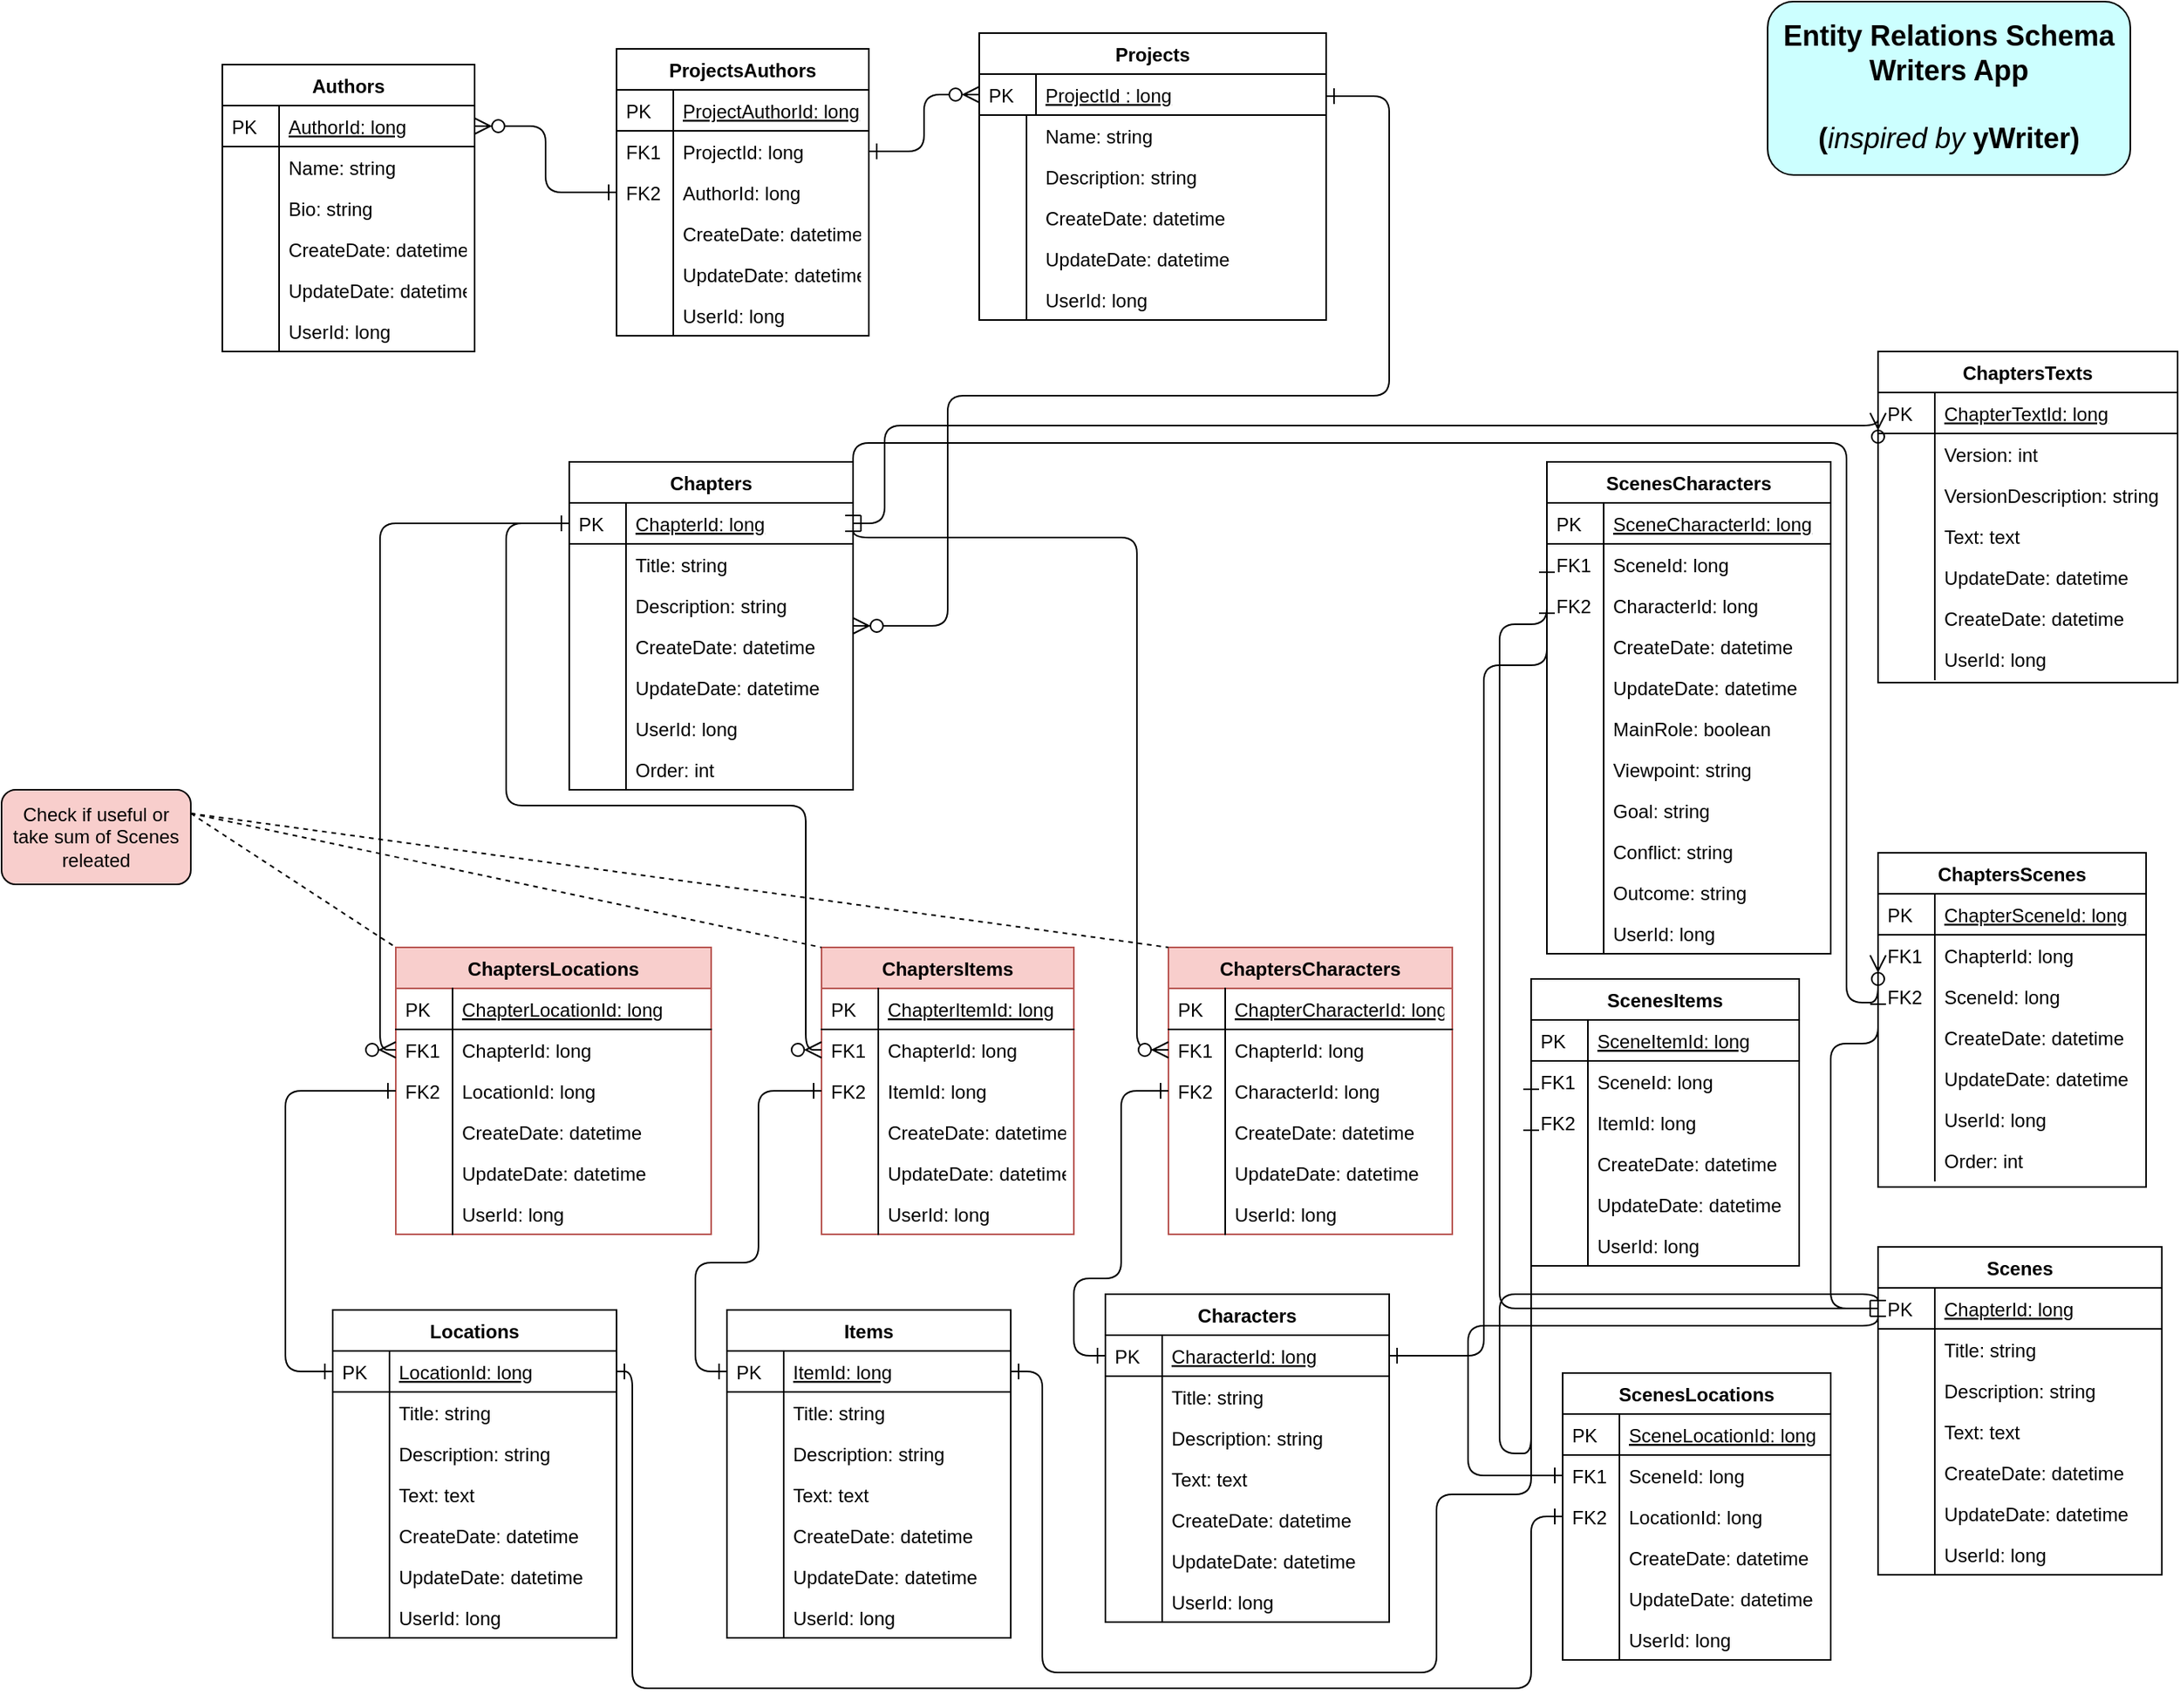 <mxfile version="12.9.12" type="google"><diagram id="C5RBs43oDa-KdzZeNtuy" name="Page-1"><mxGraphModel dx="3773" dy="1293" grid="1" gridSize="10" guides="1" tooltips="1" connect="1" arrows="1" fold="1" page="1" pageScale="1" pageWidth="827" pageHeight="1169" math="0" shadow="0"><root><mxCell id="WIyWlLk6GJQsqaUBKTNV-0"/><mxCell id="WIyWlLk6GJQsqaUBKTNV-1" parent="WIyWlLk6GJQsqaUBKTNV-0"/><mxCell id="zkfFHV4jXpPFQw0GAbJ--63" value="" style="edgeStyle=orthogonalEdgeStyle;endArrow=ERzeroToMany;startArrow=ERone;shadow=0;strokeWidth=1;endSize=8;startSize=8;exitX=1;exitY=0.5;exitDx=0;exitDy=0;startFill=0;" parent="WIyWlLk6GJQsqaUBKTNV-1" source="4X3rfSriLk9c6eeBENGO-19" target="zkfFHV4jXpPFQw0GAbJ--57" edge="1"><mxGeometry width="100" height="100" relative="1" as="geometry"><mxPoint x="310" y="390" as="sourcePoint"/><mxPoint x="410" y="290" as="targetPoint"/></mxGeometry></mxCell><mxCell id="zkfFHV4jXpPFQw0GAbJ--71" value="" style="edgeStyle=orthogonalEdgeStyle;endArrow=ERzeroToMany;startArrow=ERone;shadow=0;strokeWidth=1;endSize=8;startSize=8;startFill=0;" parent="WIyWlLk6GJQsqaUBKTNV-1" source="zkfFHV4jXpPFQw0GAbJ--56" target="zkfFHV4jXpPFQw0GAbJ--64" edge="1"><mxGeometry width="100" height="100" relative="1" as="geometry"><mxPoint x="410" y="182" as="sourcePoint"/><mxPoint x="330" y="169" as="targetPoint"/><Array as="points"><mxPoint x="280" y="100"/><mxPoint x="280" y="290"/><mxPoint y="290"/></Array></mxGeometry></mxCell><mxCell id="4X3rfSriLk9c6eeBENGO-29" value="" style="edgeStyle=orthogonalEdgeStyle;endArrow=ERzeroToMany;startArrow=ERone;shadow=0;strokeWidth=1;endSize=8;startSize=8;exitX=0;exitY=0.5;exitDx=0;exitDy=0;startFill=0;entryX=1;entryY=0.5;entryDx=0;entryDy=0;" edge="1" parent="WIyWlLk6GJQsqaUBKTNV-1" source="4X3rfSriLk9c6eeBENGO-21" target="zkfFHV4jXpPFQw0GAbJ--52"><mxGeometry width="100" height="100" relative="1" as="geometry"><mxPoint x="78.08" y="239.998" as="sourcePoint"/><mxPoint x="264" y="109" as="targetPoint"/></mxGeometry></mxCell><mxCell id="zkfFHV4jXpPFQw0GAbJ--51" value="Authors" style="swimlane;fontStyle=1;childLayout=stackLayout;horizontal=1;startSize=26;horizontalStack=0;resizeParent=1;resizeLast=0;collapsible=1;marginBottom=0;rounded=0;shadow=0;strokeWidth=1;" parent="WIyWlLk6GJQsqaUBKTNV-1" vertex="1"><mxGeometry x="-460" y="80" width="160" height="182" as="geometry"><mxRectangle x="20" y="80" width="160" height="26" as="alternateBounds"/></mxGeometry></mxCell><mxCell id="zkfFHV4jXpPFQw0GAbJ--52" value="AuthorId: long" style="shape=partialRectangle;top=0;left=0;right=0;bottom=1;align=left;verticalAlign=top;fillColor=none;spacingLeft=40;spacingRight=4;overflow=hidden;rotatable=0;points=[[0,0.5],[1,0.5]];portConstraint=eastwest;dropTarget=0;rounded=0;shadow=0;strokeWidth=1;fontStyle=4" parent="zkfFHV4jXpPFQw0GAbJ--51" vertex="1"><mxGeometry y="26" width="160" height="26" as="geometry"/></mxCell><mxCell id="zkfFHV4jXpPFQw0GAbJ--53" value="PK" style="shape=partialRectangle;top=0;left=0;bottom=0;fillColor=none;align=left;verticalAlign=top;spacingLeft=4;spacingRight=4;overflow=hidden;rotatable=0;points=[];portConstraint=eastwest;part=1;" parent="zkfFHV4jXpPFQw0GAbJ--52" vertex="1" connectable="0"><mxGeometry width="36" height="26" as="geometry"/></mxCell><mxCell id="zkfFHV4jXpPFQw0GAbJ--54" value="Name: string" style="shape=partialRectangle;top=0;left=0;right=0;bottom=0;align=left;verticalAlign=top;fillColor=none;spacingLeft=40;spacingRight=4;overflow=hidden;rotatable=0;points=[[0,0.5],[1,0.5]];portConstraint=eastwest;dropTarget=0;rounded=0;shadow=0;strokeWidth=1;" parent="zkfFHV4jXpPFQw0GAbJ--51" vertex="1"><mxGeometry y="52" width="160" height="26" as="geometry"/></mxCell><mxCell id="zkfFHV4jXpPFQw0GAbJ--55" value="" style="shape=partialRectangle;top=0;left=0;bottom=0;fillColor=none;align=left;verticalAlign=top;spacingLeft=4;spacingRight=4;overflow=hidden;rotatable=0;points=[];portConstraint=eastwest;part=1;" parent="zkfFHV4jXpPFQw0GAbJ--54" vertex="1" connectable="0"><mxGeometry width="36" height="26" as="geometry"/></mxCell><mxCell id="4X3rfSriLk9c6eeBENGO-8" value="Bio: string" style="shape=partialRectangle;top=0;left=0;right=0;bottom=0;align=left;verticalAlign=top;fillColor=none;spacingLeft=40;spacingRight=4;overflow=hidden;rotatable=0;points=[[0,0.5],[1,0.5]];portConstraint=eastwest;dropTarget=0;rounded=0;shadow=0;strokeWidth=1;" vertex="1" parent="zkfFHV4jXpPFQw0GAbJ--51"><mxGeometry y="78" width="160" height="26" as="geometry"/></mxCell><mxCell id="4X3rfSriLk9c6eeBENGO-9" value="" style="shape=partialRectangle;top=0;left=0;bottom=0;fillColor=none;align=left;verticalAlign=top;spacingLeft=4;spacingRight=4;overflow=hidden;rotatable=0;points=[];portConstraint=eastwest;part=1;" vertex="1" connectable="0" parent="4X3rfSriLk9c6eeBENGO-8"><mxGeometry width="36" height="26" as="geometry"/></mxCell><mxCell id="4X3rfSriLk9c6eeBENGO-10" value="CreateDate: datetime" style="shape=partialRectangle;top=0;left=0;right=0;bottom=0;align=left;verticalAlign=top;fillColor=none;spacingLeft=40;spacingRight=4;overflow=hidden;rotatable=0;points=[[0,0.5],[1,0.5]];portConstraint=eastwest;dropTarget=0;rounded=0;shadow=0;strokeWidth=1;" vertex="1" parent="zkfFHV4jXpPFQw0GAbJ--51"><mxGeometry y="104" width="160" height="26" as="geometry"/></mxCell><mxCell id="4X3rfSriLk9c6eeBENGO-11" value="" style="shape=partialRectangle;top=0;left=0;bottom=0;fillColor=none;align=left;verticalAlign=top;spacingLeft=4;spacingRight=4;overflow=hidden;rotatable=0;points=[];portConstraint=eastwest;part=1;" vertex="1" connectable="0" parent="4X3rfSriLk9c6eeBENGO-10"><mxGeometry width="36" height="26" as="geometry"/></mxCell><mxCell id="4X3rfSriLk9c6eeBENGO-12" value="UpdateDate: datetime" style="shape=partialRectangle;top=0;left=0;right=0;bottom=0;align=left;verticalAlign=top;fillColor=none;spacingLeft=40;spacingRight=4;overflow=hidden;rotatable=0;points=[[0,0.5],[1,0.5]];portConstraint=eastwest;dropTarget=0;rounded=0;shadow=0;strokeWidth=1;" vertex="1" parent="zkfFHV4jXpPFQw0GAbJ--51"><mxGeometry y="130" width="160" height="26" as="geometry"/></mxCell><mxCell id="4X3rfSriLk9c6eeBENGO-13" value="" style="shape=partialRectangle;top=0;left=0;bottom=0;fillColor=none;align=left;verticalAlign=top;spacingLeft=4;spacingRight=4;overflow=hidden;rotatable=0;points=[];portConstraint=eastwest;part=1;" vertex="1" connectable="0" parent="4X3rfSriLk9c6eeBENGO-12"><mxGeometry width="36" height="26" as="geometry"/></mxCell><mxCell id="4X3rfSriLk9c6eeBENGO-14" value="UserId: long" style="shape=partialRectangle;top=0;left=0;right=0;bottom=0;align=left;verticalAlign=top;fillColor=none;spacingLeft=40;spacingRight=4;overflow=hidden;rotatable=0;points=[[0,0.5],[1,0.5]];portConstraint=eastwest;dropTarget=0;rounded=0;shadow=0;strokeWidth=1;" vertex="1" parent="zkfFHV4jXpPFQw0GAbJ--51"><mxGeometry y="156" width="160" height="26" as="geometry"/></mxCell><mxCell id="4X3rfSriLk9c6eeBENGO-15" value="" style="shape=partialRectangle;top=0;left=0;bottom=0;fillColor=none;align=left;verticalAlign=top;spacingLeft=4;spacingRight=4;overflow=hidden;rotatable=0;points=[];portConstraint=eastwest;part=1;" vertex="1" connectable="0" parent="4X3rfSriLk9c6eeBENGO-14"><mxGeometry width="36" height="26" as="geometry"/></mxCell><mxCell id="4X3rfSriLk9c6eeBENGO-16" value="ProjectsAuthors" style="swimlane;fontStyle=1;childLayout=stackLayout;horizontal=1;startSize=26;horizontalStack=0;resizeParent=1;resizeLast=0;collapsible=1;marginBottom=0;rounded=0;shadow=0;strokeWidth=1;" vertex="1" parent="WIyWlLk6GJQsqaUBKTNV-1"><mxGeometry x="-210" y="70" width="160" height="182" as="geometry"><mxRectangle x="20" y="80" width="160" height="26" as="alternateBounds"/></mxGeometry></mxCell><mxCell id="4X3rfSriLk9c6eeBENGO-17" value="ProjectAuthorId: long" style="shape=partialRectangle;top=0;left=0;right=0;bottom=1;align=left;verticalAlign=top;fillColor=none;spacingLeft=40;spacingRight=4;overflow=hidden;rotatable=0;points=[[0,0.5],[1,0.5]];portConstraint=eastwest;dropTarget=0;rounded=0;shadow=0;strokeWidth=1;fontStyle=4" vertex="1" parent="4X3rfSriLk9c6eeBENGO-16"><mxGeometry y="26" width="160" height="26" as="geometry"/></mxCell><mxCell id="4X3rfSriLk9c6eeBENGO-18" value="PK" style="shape=partialRectangle;top=0;left=0;bottom=0;fillColor=none;align=left;verticalAlign=top;spacingLeft=4;spacingRight=4;overflow=hidden;rotatable=0;points=[];portConstraint=eastwest;part=1;" vertex="1" connectable="0" parent="4X3rfSriLk9c6eeBENGO-17"><mxGeometry width="36" height="26" as="geometry"/></mxCell><mxCell id="4X3rfSriLk9c6eeBENGO-19" value="ProjectId: long" style="shape=partialRectangle;top=0;left=0;right=0;bottom=0;align=left;verticalAlign=top;fillColor=none;spacingLeft=40;spacingRight=4;overflow=hidden;rotatable=0;points=[[0,0.5],[1,0.5]];portConstraint=eastwest;dropTarget=0;rounded=0;shadow=0;strokeWidth=1;" vertex="1" parent="4X3rfSriLk9c6eeBENGO-16"><mxGeometry y="52" width="160" height="26" as="geometry"/></mxCell><mxCell id="4X3rfSriLk9c6eeBENGO-20" value="FK1" style="shape=partialRectangle;top=0;left=0;bottom=0;fillColor=none;align=left;verticalAlign=top;spacingLeft=4;spacingRight=4;overflow=hidden;rotatable=0;points=[];portConstraint=eastwest;part=1;" vertex="1" connectable="0" parent="4X3rfSriLk9c6eeBENGO-19"><mxGeometry width="36" height="26" as="geometry"/></mxCell><mxCell id="4X3rfSriLk9c6eeBENGO-21" value="AuthorId: long" style="shape=partialRectangle;top=0;left=0;right=0;bottom=0;align=left;verticalAlign=top;fillColor=none;spacingLeft=40;spacingRight=4;overflow=hidden;rotatable=0;points=[[0,0.5],[1,0.5]];portConstraint=eastwest;dropTarget=0;rounded=0;shadow=0;strokeWidth=1;" vertex="1" parent="4X3rfSriLk9c6eeBENGO-16"><mxGeometry y="78" width="160" height="26" as="geometry"/></mxCell><mxCell id="4X3rfSriLk9c6eeBENGO-22" value="FK2" style="shape=partialRectangle;top=0;left=0;bottom=0;fillColor=none;align=left;verticalAlign=top;spacingLeft=4;spacingRight=4;overflow=hidden;rotatable=0;points=[];portConstraint=eastwest;part=1;" vertex="1" connectable="0" parent="4X3rfSriLk9c6eeBENGO-21"><mxGeometry width="36" height="26" as="geometry"/></mxCell><mxCell id="4X3rfSriLk9c6eeBENGO-23" value="CreateDate: datetime" style="shape=partialRectangle;top=0;left=0;right=0;bottom=0;align=left;verticalAlign=top;fillColor=none;spacingLeft=40;spacingRight=4;overflow=hidden;rotatable=0;points=[[0,0.5],[1,0.5]];portConstraint=eastwest;dropTarget=0;rounded=0;shadow=0;strokeWidth=1;" vertex="1" parent="4X3rfSriLk9c6eeBENGO-16"><mxGeometry y="104" width="160" height="26" as="geometry"/></mxCell><mxCell id="4X3rfSriLk9c6eeBENGO-24" value="" style="shape=partialRectangle;top=0;left=0;bottom=0;fillColor=none;align=left;verticalAlign=top;spacingLeft=4;spacingRight=4;overflow=hidden;rotatable=0;points=[];portConstraint=eastwest;part=1;" vertex="1" connectable="0" parent="4X3rfSriLk9c6eeBENGO-23"><mxGeometry width="36" height="26" as="geometry"/></mxCell><mxCell id="4X3rfSriLk9c6eeBENGO-25" value="UpdateDate: datetime" style="shape=partialRectangle;top=0;left=0;right=0;bottom=0;align=left;verticalAlign=top;fillColor=none;spacingLeft=40;spacingRight=4;overflow=hidden;rotatable=0;points=[[0,0.5],[1,0.5]];portConstraint=eastwest;dropTarget=0;rounded=0;shadow=0;strokeWidth=1;" vertex="1" parent="4X3rfSriLk9c6eeBENGO-16"><mxGeometry y="130" width="160" height="26" as="geometry"/></mxCell><mxCell id="4X3rfSriLk9c6eeBENGO-26" value="" style="shape=partialRectangle;top=0;left=0;bottom=0;fillColor=none;align=left;verticalAlign=top;spacingLeft=4;spacingRight=4;overflow=hidden;rotatable=0;points=[];portConstraint=eastwest;part=1;" vertex="1" connectable="0" parent="4X3rfSriLk9c6eeBENGO-25"><mxGeometry width="36" height="26" as="geometry"/></mxCell><mxCell id="4X3rfSriLk9c6eeBENGO-27" value="UserId: long" style="shape=partialRectangle;top=0;left=0;right=0;bottom=0;align=left;verticalAlign=top;fillColor=none;spacingLeft=40;spacingRight=4;overflow=hidden;rotatable=0;points=[[0,0.5],[1,0.5]];portConstraint=eastwest;dropTarget=0;rounded=0;shadow=0;strokeWidth=1;" vertex="1" parent="4X3rfSriLk9c6eeBENGO-16"><mxGeometry y="156" width="160" height="26" as="geometry"/></mxCell><mxCell id="4X3rfSriLk9c6eeBENGO-28" value="" style="shape=partialRectangle;top=0;left=0;bottom=0;fillColor=none;align=left;verticalAlign=top;spacingLeft=4;spacingRight=4;overflow=hidden;rotatable=0;points=[];portConstraint=eastwest;part=1;" vertex="1" connectable="0" parent="4X3rfSriLk9c6eeBENGO-27"><mxGeometry width="36" height="26" as="geometry"/></mxCell><mxCell id="zkfFHV4jXpPFQw0GAbJ--56" value="Projects" style="swimlane;fontStyle=1;childLayout=stackLayout;horizontal=1;startSize=26;horizontalStack=0;resizeParent=1;resizeLast=0;collapsible=1;marginBottom=0;rounded=0;shadow=0;strokeWidth=1;" parent="WIyWlLk6GJQsqaUBKTNV-1" vertex="1"><mxGeometry x="20" y="60" width="220" height="182" as="geometry"><mxRectangle x="260" y="80" width="160" height="26" as="alternateBounds"/></mxGeometry></mxCell><mxCell id="zkfFHV4jXpPFQw0GAbJ--57" value="ProjectId : long" style="shape=partialRectangle;top=0;left=0;right=0;bottom=1;align=left;verticalAlign=top;fillColor=none;spacingLeft=40;spacingRight=4;overflow=hidden;rotatable=0;points=[[0,0.5],[1,0.5]];portConstraint=eastwest;dropTarget=0;rounded=0;shadow=0;strokeWidth=1;fontStyle=4" parent="zkfFHV4jXpPFQw0GAbJ--56" vertex="1"><mxGeometry y="26" width="220" height="26" as="geometry"/></mxCell><mxCell id="zkfFHV4jXpPFQw0GAbJ--58" value="PK" style="shape=partialRectangle;top=0;left=0;bottom=0;fillColor=none;align=left;verticalAlign=top;spacingLeft=4;spacingRight=4;overflow=hidden;rotatable=0;points=[];portConstraint=eastwest;part=1;" parent="zkfFHV4jXpPFQw0GAbJ--57" vertex="1" connectable="0"><mxGeometry width="36" height="26" as="geometry"/></mxCell><mxCell id="zkfFHV4jXpPFQw0GAbJ--61" value="Name: string" style="shape=partialRectangle;top=0;left=0;right=0;bottom=0;align=left;verticalAlign=top;fillColor=none;spacingLeft=40;spacingRight=4;overflow=hidden;rotatable=0;points=[[0,0.5],[1,0.5]];portConstraint=eastwest;dropTarget=0;rounded=0;shadow=0;strokeWidth=1;" parent="zkfFHV4jXpPFQw0GAbJ--56" vertex="1"><mxGeometry y="52" width="220" height="26" as="geometry"/></mxCell><mxCell id="zkfFHV4jXpPFQw0GAbJ--62" value="" style="shape=partialRectangle;top=0;left=0;bottom=0;fillColor=none;align=left;verticalAlign=top;spacingLeft=4;spacingRight=4;overflow=hidden;rotatable=0;points=[];portConstraint=eastwest;part=1;" parent="zkfFHV4jXpPFQw0GAbJ--61" vertex="1" connectable="0"><mxGeometry width="30" height="26" as="geometry"/></mxCell><mxCell id="4X3rfSriLk9c6eeBENGO-0" value="Description: string" style="shape=partialRectangle;top=0;left=0;right=0;bottom=0;align=left;verticalAlign=top;fillColor=none;spacingLeft=40;spacingRight=4;overflow=hidden;rotatable=0;points=[[0,0.5],[1,0.5]];portConstraint=eastwest;dropTarget=0;rounded=0;shadow=0;strokeWidth=1;" vertex="1" parent="zkfFHV4jXpPFQw0GAbJ--56"><mxGeometry y="78" width="220" height="26" as="geometry"/></mxCell><mxCell id="4X3rfSriLk9c6eeBENGO-1" value="" style="shape=partialRectangle;top=0;left=0;bottom=0;fillColor=none;align=left;verticalAlign=top;spacingLeft=4;spacingRight=4;overflow=hidden;rotatable=0;points=[];portConstraint=eastwest;part=1;" vertex="1" connectable="0" parent="4X3rfSriLk9c6eeBENGO-0"><mxGeometry width="30" height="26" as="geometry"/></mxCell><mxCell id="4X3rfSriLk9c6eeBENGO-2" value="CreateDate: datetime" style="shape=partialRectangle;top=0;left=0;right=0;bottom=0;align=left;verticalAlign=top;fillColor=none;spacingLeft=40;spacingRight=4;overflow=hidden;rotatable=0;points=[[0,0.5],[1,0.5]];portConstraint=eastwest;dropTarget=0;rounded=0;shadow=0;strokeWidth=1;" vertex="1" parent="zkfFHV4jXpPFQw0GAbJ--56"><mxGeometry y="104" width="220" height="26" as="geometry"/></mxCell><mxCell id="4X3rfSriLk9c6eeBENGO-3" value="" style="shape=partialRectangle;top=0;left=0;bottom=0;fillColor=none;align=left;verticalAlign=top;spacingLeft=4;spacingRight=4;overflow=hidden;rotatable=0;points=[];portConstraint=eastwest;part=1;" vertex="1" connectable="0" parent="4X3rfSriLk9c6eeBENGO-2"><mxGeometry width="30" height="26" as="geometry"/></mxCell><mxCell id="4X3rfSriLk9c6eeBENGO-4" value="UpdateDate: datetime" style="shape=partialRectangle;top=0;left=0;right=0;bottom=0;align=left;verticalAlign=top;fillColor=none;spacingLeft=40;spacingRight=4;overflow=hidden;rotatable=0;points=[[0,0.5],[1,0.5]];portConstraint=eastwest;dropTarget=0;rounded=0;shadow=0;strokeWidth=1;" vertex="1" parent="zkfFHV4jXpPFQw0GAbJ--56"><mxGeometry y="130" width="220" height="26" as="geometry"/></mxCell><mxCell id="4X3rfSriLk9c6eeBENGO-5" value="" style="shape=partialRectangle;top=0;left=0;bottom=0;fillColor=none;align=left;verticalAlign=top;spacingLeft=4;spacingRight=4;overflow=hidden;rotatable=0;points=[];portConstraint=eastwest;part=1;" vertex="1" connectable="0" parent="4X3rfSriLk9c6eeBENGO-4"><mxGeometry width="30" height="26" as="geometry"/></mxCell><mxCell id="4X3rfSriLk9c6eeBENGO-6" value="UserId: long" style="shape=partialRectangle;top=0;left=0;right=0;bottom=0;align=left;verticalAlign=top;fillColor=none;spacingLeft=40;spacingRight=4;overflow=hidden;rotatable=0;points=[[0,0.5],[1,0.5]];portConstraint=eastwest;dropTarget=0;rounded=0;shadow=0;strokeWidth=1;" vertex="1" parent="zkfFHV4jXpPFQw0GAbJ--56"><mxGeometry y="156" width="220" height="26" as="geometry"/></mxCell><mxCell id="4X3rfSriLk9c6eeBENGO-7" value="" style="shape=partialRectangle;top=0;left=0;bottom=0;fillColor=none;align=left;verticalAlign=top;spacingLeft=4;spacingRight=4;overflow=hidden;rotatable=0;points=[];portConstraint=eastwest;part=1;" vertex="1" connectable="0" parent="4X3rfSriLk9c6eeBENGO-6"><mxGeometry width="30" height="26" as="geometry"/></mxCell><mxCell id="4X3rfSriLk9c6eeBENGO-85" value="Locations" style="swimlane;fontStyle=1;childLayout=stackLayout;horizontal=1;startSize=26;horizontalStack=0;resizeParent=1;resizeLast=0;collapsible=1;marginBottom=0;rounded=0;shadow=0;strokeWidth=1;" vertex="1" parent="WIyWlLk6GJQsqaUBKTNV-1"><mxGeometry x="-390" y="870" width="180" height="208" as="geometry"><mxRectangle x="260" y="270" width="160" height="26" as="alternateBounds"/></mxGeometry></mxCell><mxCell id="4X3rfSriLk9c6eeBENGO-86" value="LocationId: long" style="shape=partialRectangle;top=0;left=0;right=0;bottom=1;align=left;verticalAlign=top;fillColor=none;spacingLeft=40;spacingRight=4;overflow=hidden;rotatable=0;points=[[0,0.5],[1,0.5]];portConstraint=eastwest;dropTarget=0;rounded=0;shadow=0;strokeWidth=1;fontStyle=4" vertex="1" parent="4X3rfSriLk9c6eeBENGO-85"><mxGeometry y="26" width="180" height="26" as="geometry"/></mxCell><mxCell id="4X3rfSriLk9c6eeBENGO-87" value="PK" style="shape=partialRectangle;top=0;left=0;bottom=0;fillColor=none;align=left;verticalAlign=top;spacingLeft=4;spacingRight=4;overflow=hidden;rotatable=0;points=[];portConstraint=eastwest;part=1;" vertex="1" connectable="0" parent="4X3rfSriLk9c6eeBENGO-86"><mxGeometry width="36" height="26" as="geometry"/></mxCell><mxCell id="4X3rfSriLk9c6eeBENGO-88" value="Title: string" style="shape=partialRectangle;top=0;left=0;right=0;bottom=0;align=left;verticalAlign=top;fillColor=none;spacingLeft=40;spacingRight=4;overflow=hidden;rotatable=0;points=[[0,0.5],[1,0.5]];portConstraint=eastwest;dropTarget=0;rounded=0;shadow=0;strokeWidth=1;" vertex="1" parent="4X3rfSriLk9c6eeBENGO-85"><mxGeometry y="52" width="180" height="26" as="geometry"/></mxCell><mxCell id="4X3rfSriLk9c6eeBENGO-89" value="" style="shape=partialRectangle;top=0;left=0;bottom=0;fillColor=none;align=left;verticalAlign=top;spacingLeft=4;spacingRight=4;overflow=hidden;rotatable=0;points=[];portConstraint=eastwest;part=1;" vertex="1" connectable="0" parent="4X3rfSriLk9c6eeBENGO-88"><mxGeometry width="36" height="26" as="geometry"/></mxCell><mxCell id="4X3rfSriLk9c6eeBENGO-90" value="Description: string" style="shape=partialRectangle;top=0;left=0;right=0;bottom=0;align=left;verticalAlign=top;fillColor=none;spacingLeft=40;spacingRight=4;overflow=hidden;rotatable=0;points=[[0,0.5],[1,0.5]];portConstraint=eastwest;dropTarget=0;rounded=0;shadow=0;strokeWidth=1;" vertex="1" parent="4X3rfSriLk9c6eeBENGO-85"><mxGeometry y="78" width="180" height="26" as="geometry"/></mxCell><mxCell id="4X3rfSriLk9c6eeBENGO-91" value="" style="shape=partialRectangle;top=0;left=0;bottom=0;fillColor=none;align=left;verticalAlign=top;spacingLeft=4;spacingRight=4;overflow=hidden;rotatable=0;points=[];portConstraint=eastwest;part=1;" vertex="1" connectable="0" parent="4X3rfSriLk9c6eeBENGO-90"><mxGeometry width="36" height="26" as="geometry"/></mxCell><mxCell id="4X3rfSriLk9c6eeBENGO-92" value="Text: text" style="shape=partialRectangle;top=0;left=0;right=0;bottom=0;align=left;verticalAlign=top;fillColor=none;spacingLeft=40;spacingRight=4;overflow=hidden;rotatable=0;points=[[0,0.5],[1,0.5]];portConstraint=eastwest;dropTarget=0;rounded=0;shadow=0;strokeWidth=1;" vertex="1" parent="4X3rfSriLk9c6eeBENGO-85"><mxGeometry y="104" width="180" height="26" as="geometry"/></mxCell><mxCell id="4X3rfSriLk9c6eeBENGO-93" value="" style="shape=partialRectangle;top=0;left=0;bottom=0;fillColor=none;align=left;verticalAlign=top;spacingLeft=4;spacingRight=4;overflow=hidden;rotatable=0;points=[];portConstraint=eastwest;part=1;" vertex="1" connectable="0" parent="4X3rfSriLk9c6eeBENGO-92"><mxGeometry width="36" height="26" as="geometry"/></mxCell><mxCell id="4X3rfSriLk9c6eeBENGO-94" value="CreateDate: datetime" style="shape=partialRectangle;top=0;left=0;right=0;bottom=0;align=left;verticalAlign=top;fillColor=none;spacingLeft=40;spacingRight=4;overflow=hidden;rotatable=0;points=[[0,0.5],[1,0.5]];portConstraint=eastwest;dropTarget=0;rounded=0;shadow=0;strokeWidth=1;" vertex="1" parent="4X3rfSriLk9c6eeBENGO-85"><mxGeometry y="130" width="180" height="26" as="geometry"/></mxCell><mxCell id="4X3rfSriLk9c6eeBENGO-95" value="" style="shape=partialRectangle;top=0;left=0;bottom=0;fillColor=none;align=left;verticalAlign=top;spacingLeft=4;spacingRight=4;overflow=hidden;rotatable=0;points=[];portConstraint=eastwest;part=1;" vertex="1" connectable="0" parent="4X3rfSriLk9c6eeBENGO-94"><mxGeometry width="36" height="26" as="geometry"/></mxCell><mxCell id="4X3rfSriLk9c6eeBENGO-96" value="UpdateDate: datetime" style="shape=partialRectangle;top=0;left=0;right=0;bottom=0;align=left;verticalAlign=top;fillColor=none;spacingLeft=40;spacingRight=4;overflow=hidden;rotatable=0;points=[[0,0.5],[1,0.5]];portConstraint=eastwest;dropTarget=0;rounded=0;shadow=0;strokeWidth=1;" vertex="1" parent="4X3rfSriLk9c6eeBENGO-85"><mxGeometry y="156" width="180" height="26" as="geometry"/></mxCell><mxCell id="4X3rfSriLk9c6eeBENGO-97" value="" style="shape=partialRectangle;top=0;left=0;bottom=0;fillColor=none;align=left;verticalAlign=top;spacingLeft=4;spacingRight=4;overflow=hidden;rotatable=0;points=[];portConstraint=eastwest;part=1;" vertex="1" connectable="0" parent="4X3rfSriLk9c6eeBENGO-96"><mxGeometry width="36" height="26" as="geometry"/></mxCell><mxCell id="4X3rfSriLk9c6eeBENGO-98" value="UserId: long" style="shape=partialRectangle;top=0;left=0;right=0;bottom=0;align=left;verticalAlign=top;fillColor=none;spacingLeft=40;spacingRight=4;overflow=hidden;rotatable=0;points=[[0,0.5],[1,0.5]];portConstraint=eastwest;dropTarget=0;rounded=0;shadow=0;strokeWidth=1;" vertex="1" parent="4X3rfSriLk9c6eeBENGO-85"><mxGeometry y="182" width="180" height="26" as="geometry"/></mxCell><mxCell id="4X3rfSriLk9c6eeBENGO-99" value="" style="shape=partialRectangle;top=0;left=0;bottom=0;fillColor=none;align=left;verticalAlign=top;spacingLeft=4;spacingRight=4;overflow=hidden;rotatable=0;points=[];portConstraint=eastwest;part=1;" vertex="1" connectable="0" parent="4X3rfSriLk9c6eeBENGO-98"><mxGeometry width="36" height="26" as="geometry"/></mxCell><mxCell id="4X3rfSriLk9c6eeBENGO-40" value="Items" style="swimlane;fontStyle=1;childLayout=stackLayout;horizontal=1;startSize=26;horizontalStack=0;resizeParent=1;resizeLast=0;collapsible=1;marginBottom=0;rounded=0;shadow=0;strokeWidth=1;" vertex="1" parent="WIyWlLk6GJQsqaUBKTNV-1"><mxGeometry x="-140" y="870" width="180" height="208" as="geometry"><mxRectangle x="260" y="270" width="160" height="26" as="alternateBounds"/></mxGeometry></mxCell><mxCell id="4X3rfSriLk9c6eeBENGO-41" value="ItemId: long" style="shape=partialRectangle;top=0;left=0;right=0;bottom=1;align=left;verticalAlign=top;fillColor=none;spacingLeft=40;spacingRight=4;overflow=hidden;rotatable=0;points=[[0,0.5],[1,0.5]];portConstraint=eastwest;dropTarget=0;rounded=0;shadow=0;strokeWidth=1;fontStyle=4" vertex="1" parent="4X3rfSriLk9c6eeBENGO-40"><mxGeometry y="26" width="180" height="26" as="geometry"/></mxCell><mxCell id="4X3rfSriLk9c6eeBENGO-42" value="PK" style="shape=partialRectangle;top=0;left=0;bottom=0;fillColor=none;align=left;verticalAlign=top;spacingLeft=4;spacingRight=4;overflow=hidden;rotatable=0;points=[];portConstraint=eastwest;part=1;" vertex="1" connectable="0" parent="4X3rfSriLk9c6eeBENGO-41"><mxGeometry width="36" height="26" as="geometry"/></mxCell><mxCell id="4X3rfSriLk9c6eeBENGO-43" value="Title: string" style="shape=partialRectangle;top=0;left=0;right=0;bottom=0;align=left;verticalAlign=top;fillColor=none;spacingLeft=40;spacingRight=4;overflow=hidden;rotatable=0;points=[[0,0.5],[1,0.5]];portConstraint=eastwest;dropTarget=0;rounded=0;shadow=0;strokeWidth=1;" vertex="1" parent="4X3rfSriLk9c6eeBENGO-40"><mxGeometry y="52" width="180" height="26" as="geometry"/></mxCell><mxCell id="4X3rfSriLk9c6eeBENGO-44" value="" style="shape=partialRectangle;top=0;left=0;bottom=0;fillColor=none;align=left;verticalAlign=top;spacingLeft=4;spacingRight=4;overflow=hidden;rotatable=0;points=[];portConstraint=eastwest;part=1;" vertex="1" connectable="0" parent="4X3rfSriLk9c6eeBENGO-43"><mxGeometry width="36" height="26" as="geometry"/></mxCell><mxCell id="4X3rfSriLk9c6eeBENGO-45" value="Description: string" style="shape=partialRectangle;top=0;left=0;right=0;bottom=0;align=left;verticalAlign=top;fillColor=none;spacingLeft=40;spacingRight=4;overflow=hidden;rotatable=0;points=[[0,0.5],[1,0.5]];portConstraint=eastwest;dropTarget=0;rounded=0;shadow=0;strokeWidth=1;" vertex="1" parent="4X3rfSriLk9c6eeBENGO-40"><mxGeometry y="78" width="180" height="26" as="geometry"/></mxCell><mxCell id="4X3rfSriLk9c6eeBENGO-46" value="" style="shape=partialRectangle;top=0;left=0;bottom=0;fillColor=none;align=left;verticalAlign=top;spacingLeft=4;spacingRight=4;overflow=hidden;rotatable=0;points=[];portConstraint=eastwest;part=1;" vertex="1" connectable="0" parent="4X3rfSriLk9c6eeBENGO-45"><mxGeometry width="36" height="26" as="geometry"/></mxCell><mxCell id="4X3rfSriLk9c6eeBENGO-47" value="Text: text" style="shape=partialRectangle;top=0;left=0;right=0;bottom=0;align=left;verticalAlign=top;fillColor=none;spacingLeft=40;spacingRight=4;overflow=hidden;rotatable=0;points=[[0,0.5],[1,0.5]];portConstraint=eastwest;dropTarget=0;rounded=0;shadow=0;strokeWidth=1;" vertex="1" parent="4X3rfSriLk9c6eeBENGO-40"><mxGeometry y="104" width="180" height="26" as="geometry"/></mxCell><mxCell id="4X3rfSriLk9c6eeBENGO-48" value="" style="shape=partialRectangle;top=0;left=0;bottom=0;fillColor=none;align=left;verticalAlign=top;spacingLeft=4;spacingRight=4;overflow=hidden;rotatable=0;points=[];portConstraint=eastwest;part=1;" vertex="1" connectable="0" parent="4X3rfSriLk9c6eeBENGO-47"><mxGeometry width="36" height="26" as="geometry"/></mxCell><mxCell id="4X3rfSriLk9c6eeBENGO-49" value="CreateDate: datetime" style="shape=partialRectangle;top=0;left=0;right=0;bottom=0;align=left;verticalAlign=top;fillColor=none;spacingLeft=40;spacingRight=4;overflow=hidden;rotatable=0;points=[[0,0.5],[1,0.5]];portConstraint=eastwest;dropTarget=0;rounded=0;shadow=0;strokeWidth=1;" vertex="1" parent="4X3rfSriLk9c6eeBENGO-40"><mxGeometry y="130" width="180" height="26" as="geometry"/></mxCell><mxCell id="4X3rfSriLk9c6eeBENGO-50" value="" style="shape=partialRectangle;top=0;left=0;bottom=0;fillColor=none;align=left;verticalAlign=top;spacingLeft=4;spacingRight=4;overflow=hidden;rotatable=0;points=[];portConstraint=eastwest;part=1;" vertex="1" connectable="0" parent="4X3rfSriLk9c6eeBENGO-49"><mxGeometry width="36" height="26" as="geometry"/></mxCell><mxCell id="4X3rfSriLk9c6eeBENGO-51" value="UpdateDate: datetime" style="shape=partialRectangle;top=0;left=0;right=0;bottom=0;align=left;verticalAlign=top;fillColor=none;spacingLeft=40;spacingRight=4;overflow=hidden;rotatable=0;points=[[0,0.5],[1,0.5]];portConstraint=eastwest;dropTarget=0;rounded=0;shadow=0;strokeWidth=1;" vertex="1" parent="4X3rfSriLk9c6eeBENGO-40"><mxGeometry y="156" width="180" height="26" as="geometry"/></mxCell><mxCell id="4X3rfSriLk9c6eeBENGO-52" value="" style="shape=partialRectangle;top=0;left=0;bottom=0;fillColor=none;align=left;verticalAlign=top;spacingLeft=4;spacingRight=4;overflow=hidden;rotatable=0;points=[];portConstraint=eastwest;part=1;" vertex="1" connectable="0" parent="4X3rfSriLk9c6eeBENGO-51"><mxGeometry width="36" height="26" as="geometry"/></mxCell><mxCell id="4X3rfSriLk9c6eeBENGO-53" value="UserId: long" style="shape=partialRectangle;top=0;left=0;right=0;bottom=0;align=left;verticalAlign=top;fillColor=none;spacingLeft=40;spacingRight=4;overflow=hidden;rotatable=0;points=[[0,0.5],[1,0.5]];portConstraint=eastwest;dropTarget=0;rounded=0;shadow=0;strokeWidth=1;" vertex="1" parent="4X3rfSriLk9c6eeBENGO-40"><mxGeometry y="182" width="180" height="26" as="geometry"/></mxCell><mxCell id="4X3rfSriLk9c6eeBENGO-54" value="" style="shape=partialRectangle;top=0;left=0;bottom=0;fillColor=none;align=left;verticalAlign=top;spacingLeft=4;spacingRight=4;overflow=hidden;rotatable=0;points=[];portConstraint=eastwest;part=1;" vertex="1" connectable="0" parent="4X3rfSriLk9c6eeBENGO-53"><mxGeometry width="36" height="26" as="geometry"/></mxCell><mxCell id="4X3rfSriLk9c6eeBENGO-55" value="Characters" style="swimlane;fontStyle=1;childLayout=stackLayout;horizontal=1;startSize=26;horizontalStack=0;resizeParent=1;resizeLast=0;collapsible=1;marginBottom=0;rounded=0;shadow=0;strokeWidth=1;" vertex="1" parent="WIyWlLk6GJQsqaUBKTNV-1"><mxGeometry x="100" y="860" width="180" height="208" as="geometry"><mxRectangle x="260" y="270" width="160" height="26" as="alternateBounds"/></mxGeometry></mxCell><mxCell id="4X3rfSriLk9c6eeBENGO-56" value="CharacterId: long" style="shape=partialRectangle;top=0;left=0;right=0;bottom=1;align=left;verticalAlign=top;fillColor=none;spacingLeft=40;spacingRight=4;overflow=hidden;rotatable=0;points=[[0,0.5],[1,0.5]];portConstraint=eastwest;dropTarget=0;rounded=0;shadow=0;strokeWidth=1;fontStyle=4" vertex="1" parent="4X3rfSriLk9c6eeBENGO-55"><mxGeometry y="26" width="180" height="26" as="geometry"/></mxCell><mxCell id="4X3rfSriLk9c6eeBENGO-57" value="PK" style="shape=partialRectangle;top=0;left=0;bottom=0;fillColor=none;align=left;verticalAlign=top;spacingLeft=4;spacingRight=4;overflow=hidden;rotatable=0;points=[];portConstraint=eastwest;part=1;" vertex="1" connectable="0" parent="4X3rfSriLk9c6eeBENGO-56"><mxGeometry width="36" height="26" as="geometry"/></mxCell><mxCell id="4X3rfSriLk9c6eeBENGO-58" value="Title: string" style="shape=partialRectangle;top=0;left=0;right=0;bottom=0;align=left;verticalAlign=top;fillColor=none;spacingLeft=40;spacingRight=4;overflow=hidden;rotatable=0;points=[[0,0.5],[1,0.5]];portConstraint=eastwest;dropTarget=0;rounded=0;shadow=0;strokeWidth=1;" vertex="1" parent="4X3rfSriLk9c6eeBENGO-55"><mxGeometry y="52" width="180" height="26" as="geometry"/></mxCell><mxCell id="4X3rfSriLk9c6eeBENGO-59" value="" style="shape=partialRectangle;top=0;left=0;bottom=0;fillColor=none;align=left;verticalAlign=top;spacingLeft=4;spacingRight=4;overflow=hidden;rotatable=0;points=[];portConstraint=eastwest;part=1;" vertex="1" connectable="0" parent="4X3rfSriLk9c6eeBENGO-58"><mxGeometry width="36" height="26" as="geometry"/></mxCell><mxCell id="4X3rfSriLk9c6eeBENGO-60" value="Description: string" style="shape=partialRectangle;top=0;left=0;right=0;bottom=0;align=left;verticalAlign=top;fillColor=none;spacingLeft=40;spacingRight=4;overflow=hidden;rotatable=0;points=[[0,0.5],[1,0.5]];portConstraint=eastwest;dropTarget=0;rounded=0;shadow=0;strokeWidth=1;" vertex="1" parent="4X3rfSriLk9c6eeBENGO-55"><mxGeometry y="78" width="180" height="26" as="geometry"/></mxCell><mxCell id="4X3rfSriLk9c6eeBENGO-61" value="" style="shape=partialRectangle;top=0;left=0;bottom=0;fillColor=none;align=left;verticalAlign=top;spacingLeft=4;spacingRight=4;overflow=hidden;rotatable=0;points=[];portConstraint=eastwest;part=1;" vertex="1" connectable="0" parent="4X3rfSriLk9c6eeBENGO-60"><mxGeometry width="36" height="26" as="geometry"/></mxCell><mxCell id="4X3rfSriLk9c6eeBENGO-62" value="Text: text" style="shape=partialRectangle;top=0;left=0;right=0;bottom=0;align=left;verticalAlign=top;fillColor=none;spacingLeft=40;spacingRight=4;overflow=hidden;rotatable=0;points=[[0,0.5],[1,0.5]];portConstraint=eastwest;dropTarget=0;rounded=0;shadow=0;strokeWidth=1;" vertex="1" parent="4X3rfSriLk9c6eeBENGO-55"><mxGeometry y="104" width="180" height="26" as="geometry"/></mxCell><mxCell id="4X3rfSriLk9c6eeBENGO-63" value="" style="shape=partialRectangle;top=0;left=0;bottom=0;fillColor=none;align=left;verticalAlign=top;spacingLeft=4;spacingRight=4;overflow=hidden;rotatable=0;points=[];portConstraint=eastwest;part=1;" vertex="1" connectable="0" parent="4X3rfSriLk9c6eeBENGO-62"><mxGeometry width="36" height="26" as="geometry"/></mxCell><mxCell id="4X3rfSriLk9c6eeBENGO-64" value="CreateDate: datetime" style="shape=partialRectangle;top=0;left=0;right=0;bottom=0;align=left;verticalAlign=top;fillColor=none;spacingLeft=40;spacingRight=4;overflow=hidden;rotatable=0;points=[[0,0.5],[1,0.5]];portConstraint=eastwest;dropTarget=0;rounded=0;shadow=0;strokeWidth=1;" vertex="1" parent="4X3rfSriLk9c6eeBENGO-55"><mxGeometry y="130" width="180" height="26" as="geometry"/></mxCell><mxCell id="4X3rfSriLk9c6eeBENGO-65" value="" style="shape=partialRectangle;top=0;left=0;bottom=0;fillColor=none;align=left;verticalAlign=top;spacingLeft=4;spacingRight=4;overflow=hidden;rotatable=0;points=[];portConstraint=eastwest;part=1;" vertex="1" connectable="0" parent="4X3rfSriLk9c6eeBENGO-64"><mxGeometry width="36" height="26" as="geometry"/></mxCell><mxCell id="4X3rfSriLk9c6eeBENGO-66" value="UpdateDate: datetime" style="shape=partialRectangle;top=0;left=0;right=0;bottom=0;align=left;verticalAlign=top;fillColor=none;spacingLeft=40;spacingRight=4;overflow=hidden;rotatable=0;points=[[0,0.5],[1,0.5]];portConstraint=eastwest;dropTarget=0;rounded=0;shadow=0;strokeWidth=1;" vertex="1" parent="4X3rfSriLk9c6eeBENGO-55"><mxGeometry y="156" width="180" height="26" as="geometry"/></mxCell><mxCell id="4X3rfSriLk9c6eeBENGO-67" value="" style="shape=partialRectangle;top=0;left=0;bottom=0;fillColor=none;align=left;verticalAlign=top;spacingLeft=4;spacingRight=4;overflow=hidden;rotatable=0;points=[];portConstraint=eastwest;part=1;" vertex="1" connectable="0" parent="4X3rfSriLk9c6eeBENGO-66"><mxGeometry width="36" height="26" as="geometry"/></mxCell><mxCell id="4X3rfSriLk9c6eeBENGO-68" value="UserId: long" style="shape=partialRectangle;top=0;left=0;right=0;bottom=0;align=left;verticalAlign=top;fillColor=none;spacingLeft=40;spacingRight=4;overflow=hidden;rotatable=0;points=[[0,0.5],[1,0.5]];portConstraint=eastwest;dropTarget=0;rounded=0;shadow=0;strokeWidth=1;" vertex="1" parent="4X3rfSriLk9c6eeBENGO-55"><mxGeometry y="182" width="180" height="26" as="geometry"/></mxCell><mxCell id="4X3rfSriLk9c6eeBENGO-69" value="" style="shape=partialRectangle;top=0;left=0;bottom=0;fillColor=none;align=left;verticalAlign=top;spacingLeft=4;spacingRight=4;overflow=hidden;rotatable=0;points=[];portConstraint=eastwest;part=1;" vertex="1" connectable="0" parent="4X3rfSriLk9c6eeBENGO-68"><mxGeometry width="36" height="26" as="geometry"/></mxCell><mxCell id="4X3rfSriLk9c6eeBENGO-126" value="ChaptersCharacters" style="swimlane;fontStyle=1;childLayout=stackLayout;horizontal=1;startSize=26;horizontalStack=0;resizeParent=1;resizeLast=0;collapsible=1;marginBottom=0;rounded=0;shadow=0;strokeWidth=1;fillColor=#f8cecc;strokeColor=#b85450;" vertex="1" parent="WIyWlLk6GJQsqaUBKTNV-1"><mxGeometry x="140" y="640" width="180" height="182" as="geometry"><mxRectangle x="20" y="80" width="160" height="26" as="alternateBounds"/></mxGeometry></mxCell><mxCell id="4X3rfSriLk9c6eeBENGO-127" value="ChapterCharacterId: long" style="shape=partialRectangle;top=0;left=0;right=0;bottom=1;align=left;verticalAlign=top;fillColor=none;spacingLeft=40;spacingRight=4;overflow=hidden;rotatable=0;points=[[0,0.5],[1,0.5]];portConstraint=eastwest;dropTarget=0;rounded=0;shadow=0;strokeWidth=1;fontStyle=4" vertex="1" parent="4X3rfSriLk9c6eeBENGO-126"><mxGeometry y="26" width="180" height="26" as="geometry"/></mxCell><mxCell id="4X3rfSriLk9c6eeBENGO-128" value="PK" style="shape=partialRectangle;top=0;left=0;bottom=0;fillColor=none;align=left;verticalAlign=top;spacingLeft=4;spacingRight=4;overflow=hidden;rotatable=0;points=[];portConstraint=eastwest;part=1;" vertex="1" connectable="0" parent="4X3rfSriLk9c6eeBENGO-127"><mxGeometry width="36" height="26" as="geometry"/></mxCell><mxCell id="4X3rfSriLk9c6eeBENGO-129" value="ChapterId: long" style="shape=partialRectangle;top=0;left=0;right=0;bottom=0;align=left;verticalAlign=top;fillColor=none;spacingLeft=40;spacingRight=4;overflow=hidden;rotatable=0;points=[[0,0.5],[1,0.5]];portConstraint=eastwest;dropTarget=0;rounded=0;shadow=0;strokeWidth=1;" vertex="1" parent="4X3rfSriLk9c6eeBENGO-126"><mxGeometry y="52" width="180" height="26" as="geometry"/></mxCell><mxCell id="4X3rfSriLk9c6eeBENGO-130" value="FK1" style="shape=partialRectangle;top=0;left=0;bottom=0;fillColor=none;align=left;verticalAlign=top;spacingLeft=4;spacingRight=4;overflow=hidden;rotatable=0;points=[];portConstraint=eastwest;part=1;" vertex="1" connectable="0" parent="4X3rfSriLk9c6eeBENGO-129"><mxGeometry width="36" height="26" as="geometry"/></mxCell><mxCell id="4X3rfSriLk9c6eeBENGO-131" value="CharacterId: long" style="shape=partialRectangle;top=0;left=0;right=0;bottom=0;align=left;verticalAlign=top;fillColor=none;spacingLeft=40;spacingRight=4;overflow=hidden;rotatable=0;points=[[0,0.5],[1,0.5]];portConstraint=eastwest;dropTarget=0;rounded=0;shadow=0;strokeWidth=1;" vertex="1" parent="4X3rfSriLk9c6eeBENGO-126"><mxGeometry y="78" width="180" height="26" as="geometry"/></mxCell><mxCell id="4X3rfSriLk9c6eeBENGO-132" value="FK2" style="shape=partialRectangle;top=0;left=0;bottom=0;fillColor=none;align=left;verticalAlign=top;spacingLeft=4;spacingRight=4;overflow=hidden;rotatable=0;points=[];portConstraint=eastwest;part=1;" vertex="1" connectable="0" parent="4X3rfSriLk9c6eeBENGO-131"><mxGeometry width="36" height="26" as="geometry"/></mxCell><mxCell id="4X3rfSriLk9c6eeBENGO-133" value="CreateDate: datetime" style="shape=partialRectangle;top=0;left=0;right=0;bottom=0;align=left;verticalAlign=top;fillColor=none;spacingLeft=40;spacingRight=4;overflow=hidden;rotatable=0;points=[[0,0.5],[1,0.5]];portConstraint=eastwest;dropTarget=0;rounded=0;shadow=0;strokeWidth=1;" vertex="1" parent="4X3rfSriLk9c6eeBENGO-126"><mxGeometry y="104" width="180" height="26" as="geometry"/></mxCell><mxCell id="4X3rfSriLk9c6eeBENGO-134" value="" style="shape=partialRectangle;top=0;left=0;bottom=0;fillColor=none;align=left;verticalAlign=top;spacingLeft=4;spacingRight=4;overflow=hidden;rotatable=0;points=[];portConstraint=eastwest;part=1;" vertex="1" connectable="0" parent="4X3rfSriLk9c6eeBENGO-133"><mxGeometry width="36" height="26" as="geometry"/></mxCell><mxCell id="4X3rfSriLk9c6eeBENGO-135" value="UpdateDate: datetime" style="shape=partialRectangle;top=0;left=0;right=0;bottom=0;align=left;verticalAlign=top;fillColor=none;spacingLeft=40;spacingRight=4;overflow=hidden;rotatable=0;points=[[0,0.5],[1,0.5]];portConstraint=eastwest;dropTarget=0;rounded=0;shadow=0;strokeWidth=1;" vertex="1" parent="4X3rfSriLk9c6eeBENGO-126"><mxGeometry y="130" width="180" height="26" as="geometry"/></mxCell><mxCell id="4X3rfSriLk9c6eeBENGO-136" value="" style="shape=partialRectangle;top=0;left=0;bottom=0;fillColor=none;align=left;verticalAlign=top;spacingLeft=4;spacingRight=4;overflow=hidden;rotatable=0;points=[];portConstraint=eastwest;part=1;" vertex="1" connectable="0" parent="4X3rfSriLk9c6eeBENGO-135"><mxGeometry width="36" height="26" as="geometry"/></mxCell><mxCell id="4X3rfSriLk9c6eeBENGO-137" value="UserId: long" style="shape=partialRectangle;top=0;left=0;right=0;bottom=0;align=left;verticalAlign=top;fillColor=none;spacingLeft=40;spacingRight=4;overflow=hidden;rotatable=0;points=[[0,0.5],[1,0.5]];portConstraint=eastwest;dropTarget=0;rounded=0;shadow=0;strokeWidth=1;" vertex="1" parent="4X3rfSriLk9c6eeBENGO-126"><mxGeometry y="156" width="180" height="26" as="geometry"/></mxCell><mxCell id="4X3rfSriLk9c6eeBENGO-138" value="" style="shape=partialRectangle;top=0;left=0;bottom=0;fillColor=none;align=left;verticalAlign=top;spacingLeft=4;spacingRight=4;overflow=hidden;rotatable=0;points=[];portConstraint=eastwest;part=1;" vertex="1" connectable="0" parent="4X3rfSriLk9c6eeBENGO-137"><mxGeometry width="36" height="26" as="geometry"/></mxCell><mxCell id="4X3rfSriLk9c6eeBENGO-113" value="ChaptersItems" style="swimlane;fontStyle=1;childLayout=stackLayout;horizontal=1;startSize=26;horizontalStack=0;resizeParent=1;resizeLast=0;collapsible=1;marginBottom=0;rounded=0;shadow=0;strokeWidth=1;fillColor=#f8cecc;strokeColor=#b85450;" vertex="1" parent="WIyWlLk6GJQsqaUBKTNV-1"><mxGeometry x="-80" y="640" width="160" height="182" as="geometry"><mxRectangle x="20" y="80" width="160" height="26" as="alternateBounds"/></mxGeometry></mxCell><mxCell id="4X3rfSriLk9c6eeBENGO-114" value="ChapterItemId: long" style="shape=partialRectangle;top=0;left=0;right=0;bottom=1;align=left;verticalAlign=top;fillColor=none;spacingLeft=40;spacingRight=4;overflow=hidden;rotatable=0;points=[[0,0.5],[1,0.5]];portConstraint=eastwest;dropTarget=0;rounded=0;shadow=0;strokeWidth=1;fontStyle=4" vertex="1" parent="4X3rfSriLk9c6eeBENGO-113"><mxGeometry y="26" width="160" height="26" as="geometry"/></mxCell><mxCell id="4X3rfSriLk9c6eeBENGO-115" value="PK" style="shape=partialRectangle;top=0;left=0;bottom=0;fillColor=none;align=left;verticalAlign=top;spacingLeft=4;spacingRight=4;overflow=hidden;rotatable=0;points=[];portConstraint=eastwest;part=1;" vertex="1" connectable="0" parent="4X3rfSriLk9c6eeBENGO-114"><mxGeometry width="36" height="26" as="geometry"/></mxCell><mxCell id="4X3rfSriLk9c6eeBENGO-116" value="ChapterId: long" style="shape=partialRectangle;top=0;left=0;right=0;bottom=0;align=left;verticalAlign=top;fillColor=none;spacingLeft=40;spacingRight=4;overflow=hidden;rotatable=0;points=[[0,0.5],[1,0.5]];portConstraint=eastwest;dropTarget=0;rounded=0;shadow=0;strokeWidth=1;" vertex="1" parent="4X3rfSriLk9c6eeBENGO-113"><mxGeometry y="52" width="160" height="26" as="geometry"/></mxCell><mxCell id="4X3rfSriLk9c6eeBENGO-117" value="FK1" style="shape=partialRectangle;top=0;left=0;bottom=0;fillColor=none;align=left;verticalAlign=top;spacingLeft=4;spacingRight=4;overflow=hidden;rotatable=0;points=[];portConstraint=eastwest;part=1;" vertex="1" connectable="0" parent="4X3rfSriLk9c6eeBENGO-116"><mxGeometry width="36" height="26" as="geometry"/></mxCell><mxCell id="4X3rfSriLk9c6eeBENGO-118" value="ItemId: long" style="shape=partialRectangle;top=0;left=0;right=0;bottom=0;align=left;verticalAlign=top;fillColor=none;spacingLeft=40;spacingRight=4;overflow=hidden;rotatable=0;points=[[0,0.5],[1,0.5]];portConstraint=eastwest;dropTarget=0;rounded=0;shadow=0;strokeWidth=1;" vertex="1" parent="4X3rfSriLk9c6eeBENGO-113"><mxGeometry y="78" width="160" height="26" as="geometry"/></mxCell><mxCell id="4X3rfSriLk9c6eeBENGO-119" value="FK2" style="shape=partialRectangle;top=0;left=0;bottom=0;fillColor=none;align=left;verticalAlign=top;spacingLeft=4;spacingRight=4;overflow=hidden;rotatable=0;points=[];portConstraint=eastwest;part=1;" vertex="1" connectable="0" parent="4X3rfSriLk9c6eeBENGO-118"><mxGeometry width="36" height="26" as="geometry"/></mxCell><mxCell id="4X3rfSriLk9c6eeBENGO-120" value="CreateDate: datetime" style="shape=partialRectangle;top=0;left=0;right=0;bottom=0;align=left;verticalAlign=top;fillColor=none;spacingLeft=40;spacingRight=4;overflow=hidden;rotatable=0;points=[[0,0.5],[1,0.5]];portConstraint=eastwest;dropTarget=0;rounded=0;shadow=0;strokeWidth=1;" vertex="1" parent="4X3rfSriLk9c6eeBENGO-113"><mxGeometry y="104" width="160" height="26" as="geometry"/></mxCell><mxCell id="4X3rfSriLk9c6eeBENGO-121" value="" style="shape=partialRectangle;top=0;left=0;bottom=0;fillColor=none;align=left;verticalAlign=top;spacingLeft=4;spacingRight=4;overflow=hidden;rotatable=0;points=[];portConstraint=eastwest;part=1;" vertex="1" connectable="0" parent="4X3rfSriLk9c6eeBENGO-120"><mxGeometry width="36" height="26" as="geometry"/></mxCell><mxCell id="4X3rfSriLk9c6eeBENGO-122" value="UpdateDate: datetime" style="shape=partialRectangle;top=0;left=0;right=0;bottom=0;align=left;verticalAlign=top;fillColor=none;spacingLeft=40;spacingRight=4;overflow=hidden;rotatable=0;points=[[0,0.5],[1,0.5]];portConstraint=eastwest;dropTarget=0;rounded=0;shadow=0;strokeWidth=1;" vertex="1" parent="4X3rfSriLk9c6eeBENGO-113"><mxGeometry y="130" width="160" height="26" as="geometry"/></mxCell><mxCell id="4X3rfSriLk9c6eeBENGO-123" value="" style="shape=partialRectangle;top=0;left=0;bottom=0;fillColor=none;align=left;verticalAlign=top;spacingLeft=4;spacingRight=4;overflow=hidden;rotatable=0;points=[];portConstraint=eastwest;part=1;" vertex="1" connectable="0" parent="4X3rfSriLk9c6eeBENGO-122"><mxGeometry width="36" height="26" as="geometry"/></mxCell><mxCell id="4X3rfSriLk9c6eeBENGO-124" value="UserId: long" style="shape=partialRectangle;top=0;left=0;right=0;bottom=0;align=left;verticalAlign=top;fillColor=none;spacingLeft=40;spacingRight=4;overflow=hidden;rotatable=0;points=[[0,0.5],[1,0.5]];portConstraint=eastwest;dropTarget=0;rounded=0;shadow=0;strokeWidth=1;" vertex="1" parent="4X3rfSriLk9c6eeBENGO-113"><mxGeometry y="156" width="160" height="26" as="geometry"/></mxCell><mxCell id="4X3rfSriLk9c6eeBENGO-125" value="" style="shape=partialRectangle;top=0;left=0;bottom=0;fillColor=none;align=left;verticalAlign=top;spacingLeft=4;spacingRight=4;overflow=hidden;rotatable=0;points=[];portConstraint=eastwest;part=1;" vertex="1" connectable="0" parent="4X3rfSriLk9c6eeBENGO-124"><mxGeometry width="36" height="26" as="geometry"/></mxCell><mxCell id="4X3rfSriLk9c6eeBENGO-100" value="ChaptersLocations" style="swimlane;fontStyle=1;childLayout=stackLayout;horizontal=1;startSize=26;horizontalStack=0;resizeParent=1;resizeLast=0;collapsible=1;marginBottom=0;rounded=0;shadow=0;strokeWidth=1;fillColor=#f8cecc;strokeColor=#b85450;" vertex="1" parent="WIyWlLk6GJQsqaUBKTNV-1"><mxGeometry x="-350" y="640" width="200" height="182" as="geometry"><mxRectangle x="20" y="80" width="160" height="26" as="alternateBounds"/></mxGeometry></mxCell><mxCell id="4X3rfSriLk9c6eeBENGO-101" value="ChapterLocationId: long" style="shape=partialRectangle;top=0;left=0;right=0;bottom=1;align=left;verticalAlign=top;fillColor=none;spacingLeft=40;spacingRight=4;overflow=hidden;rotatable=0;points=[[0,0.5],[1,0.5]];portConstraint=eastwest;dropTarget=0;rounded=0;shadow=0;strokeWidth=1;fontStyle=4" vertex="1" parent="4X3rfSriLk9c6eeBENGO-100"><mxGeometry y="26" width="200" height="26" as="geometry"/></mxCell><mxCell id="4X3rfSriLk9c6eeBENGO-102" value="PK" style="shape=partialRectangle;top=0;left=0;bottom=0;fillColor=none;align=left;verticalAlign=top;spacingLeft=4;spacingRight=4;overflow=hidden;rotatable=0;points=[];portConstraint=eastwest;part=1;" vertex="1" connectable="0" parent="4X3rfSriLk9c6eeBENGO-101"><mxGeometry width="36" height="26" as="geometry"/></mxCell><mxCell id="4X3rfSriLk9c6eeBENGO-103" value="ChapterId: long" style="shape=partialRectangle;top=0;left=0;right=0;bottom=0;align=left;verticalAlign=top;fillColor=none;spacingLeft=40;spacingRight=4;overflow=hidden;rotatable=0;points=[[0,0.5],[1,0.5]];portConstraint=eastwest;dropTarget=0;rounded=0;shadow=0;strokeWidth=1;" vertex="1" parent="4X3rfSriLk9c6eeBENGO-100"><mxGeometry y="52" width="200" height="26" as="geometry"/></mxCell><mxCell id="4X3rfSriLk9c6eeBENGO-104" value="FK1" style="shape=partialRectangle;top=0;left=0;bottom=0;fillColor=none;align=left;verticalAlign=top;spacingLeft=4;spacingRight=4;overflow=hidden;rotatable=0;points=[];portConstraint=eastwest;part=1;" vertex="1" connectable="0" parent="4X3rfSriLk9c6eeBENGO-103"><mxGeometry width="36" height="26" as="geometry"/></mxCell><mxCell id="4X3rfSriLk9c6eeBENGO-105" value="LocationId: long" style="shape=partialRectangle;top=0;left=0;right=0;bottom=0;align=left;verticalAlign=top;fillColor=none;spacingLeft=40;spacingRight=4;overflow=hidden;rotatable=0;points=[[0,0.5],[1,0.5]];portConstraint=eastwest;dropTarget=0;rounded=0;shadow=0;strokeWidth=1;" vertex="1" parent="4X3rfSriLk9c6eeBENGO-100"><mxGeometry y="78" width="200" height="26" as="geometry"/></mxCell><mxCell id="4X3rfSriLk9c6eeBENGO-106" value="FK2" style="shape=partialRectangle;top=0;left=0;bottom=0;fillColor=none;align=left;verticalAlign=top;spacingLeft=4;spacingRight=4;overflow=hidden;rotatable=0;points=[];portConstraint=eastwest;part=1;" vertex="1" connectable="0" parent="4X3rfSriLk9c6eeBENGO-105"><mxGeometry width="36" height="26" as="geometry"/></mxCell><mxCell id="4X3rfSriLk9c6eeBENGO-107" value="CreateDate: datetime" style="shape=partialRectangle;top=0;left=0;right=0;bottom=0;align=left;verticalAlign=top;fillColor=none;spacingLeft=40;spacingRight=4;overflow=hidden;rotatable=0;points=[[0,0.5],[1,0.5]];portConstraint=eastwest;dropTarget=0;rounded=0;shadow=0;strokeWidth=1;" vertex="1" parent="4X3rfSriLk9c6eeBENGO-100"><mxGeometry y="104" width="200" height="26" as="geometry"/></mxCell><mxCell id="4X3rfSriLk9c6eeBENGO-108" value="" style="shape=partialRectangle;top=0;left=0;bottom=0;fillColor=none;align=left;verticalAlign=top;spacingLeft=4;spacingRight=4;overflow=hidden;rotatable=0;points=[];portConstraint=eastwest;part=1;" vertex="1" connectable="0" parent="4X3rfSriLk9c6eeBENGO-107"><mxGeometry width="36" height="26" as="geometry"/></mxCell><mxCell id="4X3rfSriLk9c6eeBENGO-109" value="UpdateDate: datetime" style="shape=partialRectangle;top=0;left=0;right=0;bottom=0;align=left;verticalAlign=top;fillColor=none;spacingLeft=40;spacingRight=4;overflow=hidden;rotatable=0;points=[[0,0.5],[1,0.5]];portConstraint=eastwest;dropTarget=0;rounded=0;shadow=0;strokeWidth=1;" vertex="1" parent="4X3rfSriLk9c6eeBENGO-100"><mxGeometry y="130" width="200" height="26" as="geometry"/></mxCell><mxCell id="4X3rfSriLk9c6eeBENGO-110" value="" style="shape=partialRectangle;top=0;left=0;bottom=0;fillColor=none;align=left;verticalAlign=top;spacingLeft=4;spacingRight=4;overflow=hidden;rotatable=0;points=[];portConstraint=eastwest;part=1;" vertex="1" connectable="0" parent="4X3rfSriLk9c6eeBENGO-109"><mxGeometry width="36" height="26" as="geometry"/></mxCell><mxCell id="4X3rfSriLk9c6eeBENGO-111" value="UserId: long" style="shape=partialRectangle;top=0;left=0;right=0;bottom=0;align=left;verticalAlign=top;fillColor=none;spacingLeft=40;spacingRight=4;overflow=hidden;rotatable=0;points=[[0,0.5],[1,0.5]];portConstraint=eastwest;dropTarget=0;rounded=0;shadow=0;strokeWidth=1;" vertex="1" parent="4X3rfSriLk9c6eeBENGO-100"><mxGeometry y="156" width="200" height="26" as="geometry"/></mxCell><mxCell id="4X3rfSriLk9c6eeBENGO-112" value="" style="shape=partialRectangle;top=0;left=0;bottom=0;fillColor=none;align=left;verticalAlign=top;spacingLeft=4;spacingRight=4;overflow=hidden;rotatable=0;points=[];portConstraint=eastwest;part=1;" vertex="1" connectable="0" parent="4X3rfSriLk9c6eeBENGO-111"><mxGeometry width="36" height="26" as="geometry"/></mxCell><mxCell id="4X3rfSriLk9c6eeBENGO-155" value="" style="edgeStyle=orthogonalEdgeStyle;endArrow=ERzeroToMany;startArrow=ERone;shadow=0;strokeWidth=1;endSize=8;startSize=8;exitX=0;exitY=0.5;exitDx=0;exitDy=0;startFill=0;entryX=0;entryY=0.5;entryDx=0;entryDy=0;" edge="1" parent="WIyWlLk6GJQsqaUBKTNV-1" source="zkfFHV4jXpPFQw0GAbJ--65" target="4X3rfSriLk9c6eeBENGO-103"><mxGeometry width="100" height="100" relative="1" as="geometry"><mxPoint x="-220" y="422" as="sourcePoint"/><mxPoint x="-310" y="380" as="targetPoint"/></mxGeometry></mxCell><mxCell id="4X3rfSriLk9c6eeBENGO-156" value="" style="edgeStyle=orthogonalEdgeStyle;endArrow=ERzeroToMany;startArrow=ERone;shadow=0;strokeWidth=1;endSize=8;startSize=8;startFill=0;entryX=0;entryY=0.5;entryDx=0;entryDy=0;exitX=0;exitY=0.5;exitDx=0;exitDy=0;" edge="1" parent="WIyWlLk6GJQsqaUBKTNV-1" source="zkfFHV4jXpPFQw0GAbJ--65" target="4X3rfSriLk9c6eeBENGO-116"><mxGeometry width="100" height="100" relative="1" as="geometry"><mxPoint x="-30" y="390" as="sourcePoint"/><mxPoint x="-340" y="715" as="targetPoint"/><Array as="points"><mxPoint x="-280" y="371"/><mxPoint x="-280" y="550"/><mxPoint x="-90" y="550"/><mxPoint x="-90" y="705"/></Array></mxGeometry></mxCell><mxCell id="4X3rfSriLk9c6eeBENGO-157" value="" style="edgeStyle=orthogonalEdgeStyle;endArrow=ERzeroToMany;startArrow=ERone;shadow=0;strokeWidth=1;endSize=8;startSize=8;startFill=0;entryX=0;entryY=0.5;entryDx=0;entryDy=0;exitX=1;exitY=0.5;exitDx=0;exitDy=0;" edge="1" parent="WIyWlLk6GJQsqaUBKTNV-1" source="zkfFHV4jXpPFQw0GAbJ--65" target="4X3rfSriLk9c6eeBENGO-129"><mxGeometry width="100" height="100" relative="1" as="geometry"><mxPoint x="-20" y="400" as="sourcePoint"/><mxPoint x="-70" y="715" as="targetPoint"/><Array as="points"><mxPoint x="-60" y="380"/><mxPoint x="120" y="380"/><mxPoint x="120" y="705"/></Array></mxGeometry></mxCell><mxCell id="4X3rfSriLk9c6eeBENGO-158" value="" style="edgeStyle=orthogonalEdgeStyle;endArrow=ERzeroToMany;startArrow=ERone;shadow=0;strokeWidth=1;endSize=8;startSize=8;startFill=0;entryX=0;entryY=0.5;entryDx=0;entryDy=0;exitX=1;exitY=0.5;exitDx=0;exitDy=0;" edge="1" parent="WIyWlLk6GJQsqaUBKTNV-1" source="zkfFHV4jXpPFQw0GAbJ--65" target="4X3rfSriLk9c6eeBENGO-142"><mxGeometry width="100" height="100" relative="1" as="geometry"><mxPoint x="160" y="399" as="sourcePoint"/><mxPoint x="150" y="715" as="targetPoint"/><Array as="points"><mxPoint x="-60" y="320"/><mxPoint x="570" y="320"/><mxPoint x="570" y="675"/><mxPoint x="590" y="675"/></Array></mxGeometry></mxCell><mxCell id="4X3rfSriLk9c6eeBENGO-178" value="" style="edgeStyle=orthogonalEdgeStyle;endArrow=ERzeroToMany;startArrow=ERone;shadow=0;strokeWidth=1;endSize=8;startSize=8;startFill=0;entryX=0;entryY=0.5;entryDx=0;entryDy=0;exitX=1;exitY=0.5;exitDx=0;exitDy=0;" edge="1" parent="WIyWlLk6GJQsqaUBKTNV-1" source="zkfFHV4jXpPFQw0GAbJ--65" target="4X3rfSriLk9c6eeBENGO-160"><mxGeometry width="100" height="100" relative="1" as="geometry"><mxPoint x="150" y="389" as="sourcePoint"/><mxPoint x="380" y="705" as="targetPoint"/><Array as="points"><mxPoint x="-40" y="371"/><mxPoint x="-40" y="309"/></Array></mxGeometry></mxCell><mxCell id="4X3rfSriLk9c6eeBENGO-179" value="" style="edgeStyle=orthogonalEdgeStyle;endArrow=ERone;startArrow=ERone;shadow=0;strokeWidth=1;endSize=8;startSize=8;exitX=0;exitY=0.5;exitDx=0;exitDy=0;startFill=0;entryX=0;entryY=0.5;entryDx=0;entryDy=0;endFill=0;" edge="1" parent="WIyWlLk6GJQsqaUBKTNV-1" source="4X3rfSriLk9c6eeBENGO-105" target="4X3rfSriLk9c6eeBENGO-86"><mxGeometry width="100" height="100" relative="1" as="geometry"><mxPoint x="-20" y="399" as="sourcePoint"/><mxPoint x="-340" y="715" as="targetPoint"/><Array as="points"><mxPoint x="-420" y="731"/><mxPoint x="-420" y="909"/></Array></mxGeometry></mxCell><mxCell id="4X3rfSriLk9c6eeBENGO-180" value="" style="edgeStyle=orthogonalEdgeStyle;endArrow=ERone;startArrow=ERone;shadow=0;strokeWidth=1;endSize=8;startSize=8;startFill=0;entryX=0;entryY=0.5;entryDx=0;entryDy=0;endFill=0;" edge="1" parent="WIyWlLk6GJQsqaUBKTNV-1" source="4X3rfSriLk9c6eeBENGO-118" target="4X3rfSriLk9c6eeBENGO-41"><mxGeometry width="100" height="100" relative="1" as="geometry"><mxPoint x="-340" y="741" as="sourcePoint"/><mxPoint x="-380" y="919" as="targetPoint"/><Array as="points"><mxPoint x="-120" y="731"/><mxPoint x="-120" y="840"/><mxPoint x="-160" y="840"/><mxPoint x="-160" y="909"/></Array></mxGeometry></mxCell><mxCell id="4X3rfSriLk9c6eeBENGO-183" value="" style="edgeStyle=orthogonalEdgeStyle;endArrow=ERone;startArrow=ERone;shadow=0;strokeWidth=1;endSize=8;startSize=8;startFill=0;exitX=0;exitY=0.5;exitDx=0;exitDy=0;exitPerimeter=0;endFill=0;" edge="1" parent="WIyWlLk6GJQsqaUBKTNV-1"><mxGeometry width="100" height="100" relative="1" as="geometry"><mxPoint x="140" y="731" as="sourcePoint"/><mxPoint x="100" y="899" as="targetPoint"/><Array as="points"><mxPoint x="110" y="731"/><mxPoint x="110" y="850"/><mxPoint x="80" y="850"/><mxPoint x="80" y="899"/></Array></mxGeometry></mxCell><mxCell id="4X3rfSriLk9c6eeBENGO-184" value="" style="edgeStyle=orthogonalEdgeStyle;endArrow=ERone;startArrow=ERone;shadow=0;strokeWidth=1;endSize=8;startSize=8;startFill=0;exitX=0;exitY=0.5;exitDx=0;exitDy=0;entryX=0;entryY=0.5;entryDx=0;entryDy=0;endFill=0;" edge="1" parent="WIyWlLk6GJQsqaUBKTNV-1" source="4X3rfSriLk9c6eeBENGO-144" target="4X3rfSriLk9c6eeBENGO-71"><mxGeometry width="100" height="100" relative="1" as="geometry"><mxPoint x="150" y="741" as="sourcePoint"/><mxPoint x="110" y="909" as="targetPoint"/><Array as="points"><mxPoint x="560" y="701"/><mxPoint x="560" y="869"/></Array></mxGeometry></mxCell><mxCell id="4X3rfSriLk9c6eeBENGO-139" value="ChaptersScenes" style="swimlane;fontStyle=1;childLayout=stackLayout;horizontal=1;startSize=26;horizontalStack=0;resizeParent=1;resizeLast=0;collapsible=1;marginBottom=0;rounded=0;shadow=0;strokeWidth=1;" vertex="1" parent="WIyWlLk6GJQsqaUBKTNV-1"><mxGeometry x="590" y="580" width="170" height="212" as="geometry"><mxRectangle x="20" y="80" width="160" height="26" as="alternateBounds"/></mxGeometry></mxCell><mxCell id="4X3rfSriLk9c6eeBENGO-140" value="ChapterSceneId: long" style="shape=partialRectangle;top=0;left=0;right=0;bottom=1;align=left;verticalAlign=top;fillColor=none;spacingLeft=40;spacingRight=4;overflow=hidden;rotatable=0;points=[[0,0.5],[1,0.5]];portConstraint=eastwest;dropTarget=0;rounded=0;shadow=0;strokeWidth=1;fontStyle=4" vertex="1" parent="4X3rfSriLk9c6eeBENGO-139"><mxGeometry y="26" width="170" height="26" as="geometry"/></mxCell><mxCell id="4X3rfSriLk9c6eeBENGO-141" value="PK" style="shape=partialRectangle;top=0;left=0;bottom=0;fillColor=none;align=left;verticalAlign=top;spacingLeft=4;spacingRight=4;overflow=hidden;rotatable=0;points=[];portConstraint=eastwest;part=1;" vertex="1" connectable="0" parent="4X3rfSriLk9c6eeBENGO-140"><mxGeometry width="36" height="26" as="geometry"/></mxCell><mxCell id="4X3rfSriLk9c6eeBENGO-142" value="ChapterId: long" style="shape=partialRectangle;top=0;left=0;right=0;bottom=0;align=left;verticalAlign=top;fillColor=none;spacingLeft=40;spacingRight=4;overflow=hidden;rotatable=0;points=[[0,0.5],[1,0.5]];portConstraint=eastwest;dropTarget=0;rounded=0;shadow=0;strokeWidth=1;" vertex="1" parent="4X3rfSriLk9c6eeBENGO-139"><mxGeometry y="52" width="170" height="26" as="geometry"/></mxCell><mxCell id="4X3rfSriLk9c6eeBENGO-143" value="FK1" style="shape=partialRectangle;top=0;left=0;bottom=0;fillColor=none;align=left;verticalAlign=top;spacingLeft=4;spacingRight=4;overflow=hidden;rotatable=0;points=[];portConstraint=eastwest;part=1;" vertex="1" connectable="0" parent="4X3rfSriLk9c6eeBENGO-142"><mxGeometry width="36" height="26" as="geometry"/></mxCell><mxCell id="4X3rfSriLk9c6eeBENGO-144" value="SceneId: long" style="shape=partialRectangle;top=0;left=0;right=0;bottom=0;align=left;verticalAlign=top;fillColor=none;spacingLeft=40;spacingRight=4;overflow=hidden;rotatable=0;points=[[0,0.5],[1,0.5]];portConstraint=eastwest;dropTarget=0;rounded=0;shadow=0;strokeWidth=1;" vertex="1" parent="4X3rfSriLk9c6eeBENGO-139"><mxGeometry y="78" width="170" height="26" as="geometry"/></mxCell><mxCell id="4X3rfSriLk9c6eeBENGO-145" value="FK2" style="shape=partialRectangle;top=0;left=0;bottom=0;fillColor=none;align=left;verticalAlign=top;spacingLeft=4;spacingRight=4;overflow=hidden;rotatable=0;points=[];portConstraint=eastwest;part=1;" vertex="1" connectable="0" parent="4X3rfSriLk9c6eeBENGO-144"><mxGeometry width="36" height="26" as="geometry"/></mxCell><mxCell id="4X3rfSriLk9c6eeBENGO-146" value="CreateDate: datetime" style="shape=partialRectangle;top=0;left=0;right=0;bottom=0;align=left;verticalAlign=top;fillColor=none;spacingLeft=40;spacingRight=4;overflow=hidden;rotatable=0;points=[[0,0.5],[1,0.5]];portConstraint=eastwest;dropTarget=0;rounded=0;shadow=0;strokeWidth=1;" vertex="1" parent="4X3rfSriLk9c6eeBENGO-139"><mxGeometry y="104" width="170" height="26" as="geometry"/></mxCell><mxCell id="4X3rfSriLk9c6eeBENGO-147" value="" style="shape=partialRectangle;top=0;left=0;bottom=0;fillColor=none;align=left;verticalAlign=top;spacingLeft=4;spacingRight=4;overflow=hidden;rotatable=0;points=[];portConstraint=eastwest;part=1;" vertex="1" connectable="0" parent="4X3rfSriLk9c6eeBENGO-146"><mxGeometry width="36" height="26" as="geometry"/></mxCell><mxCell id="4X3rfSriLk9c6eeBENGO-148" value="UpdateDate: datetime" style="shape=partialRectangle;top=0;left=0;right=0;bottom=0;align=left;verticalAlign=top;fillColor=none;spacingLeft=40;spacingRight=4;overflow=hidden;rotatable=0;points=[[0,0.5],[1,0.5]];portConstraint=eastwest;dropTarget=0;rounded=0;shadow=0;strokeWidth=1;" vertex="1" parent="4X3rfSriLk9c6eeBENGO-139"><mxGeometry y="130" width="170" height="26" as="geometry"/></mxCell><mxCell id="4X3rfSriLk9c6eeBENGO-149" value="" style="shape=partialRectangle;top=0;left=0;bottom=0;fillColor=none;align=left;verticalAlign=top;spacingLeft=4;spacingRight=4;overflow=hidden;rotatable=0;points=[];portConstraint=eastwest;part=1;" vertex="1" connectable="0" parent="4X3rfSriLk9c6eeBENGO-148"><mxGeometry width="36" height="26" as="geometry"/></mxCell><mxCell id="4X3rfSriLk9c6eeBENGO-150" value="UserId: long" style="shape=partialRectangle;top=0;left=0;right=0;bottom=0;align=left;verticalAlign=top;fillColor=none;spacingLeft=40;spacingRight=4;overflow=hidden;rotatable=0;points=[[0,0.5],[1,0.5]];portConstraint=eastwest;dropTarget=0;rounded=0;shadow=0;strokeWidth=1;" vertex="1" parent="4X3rfSriLk9c6eeBENGO-139"><mxGeometry y="156" width="170" height="26" as="geometry"/></mxCell><mxCell id="4X3rfSriLk9c6eeBENGO-151" value="" style="shape=partialRectangle;top=0;left=0;bottom=0;fillColor=none;align=left;verticalAlign=top;spacingLeft=4;spacingRight=4;overflow=hidden;rotatable=0;points=[];portConstraint=eastwest;part=1;" vertex="1" connectable="0" parent="4X3rfSriLk9c6eeBENGO-150"><mxGeometry width="36" height="26" as="geometry"/></mxCell><mxCell id="4X3rfSriLk9c6eeBENGO-230" value="Order: int" style="shape=partialRectangle;top=0;left=0;right=0;bottom=0;align=left;verticalAlign=top;fillColor=none;spacingLeft=40;spacingRight=4;overflow=hidden;rotatable=0;points=[[0,0.5],[1,0.5]];portConstraint=eastwest;dropTarget=0;rounded=0;shadow=0;strokeWidth=1;" vertex="1" parent="4X3rfSriLk9c6eeBENGO-139"><mxGeometry y="182" width="170" height="26" as="geometry"/></mxCell><mxCell id="4X3rfSriLk9c6eeBENGO-231" value="" style="shape=partialRectangle;top=0;left=0;bottom=0;fillColor=none;align=left;verticalAlign=top;spacingLeft=4;spacingRight=4;overflow=hidden;rotatable=0;points=[];portConstraint=eastwest;part=1;" vertex="1" connectable="0" parent="4X3rfSriLk9c6eeBENGO-230"><mxGeometry width="36" height="26" as="geometry"/></mxCell><mxCell id="4X3rfSriLk9c6eeBENGO-70" value="Scenes" style="swimlane;fontStyle=1;childLayout=stackLayout;horizontal=1;startSize=26;horizontalStack=0;resizeParent=1;resizeLast=0;collapsible=1;marginBottom=0;rounded=0;shadow=0;strokeWidth=1;" vertex="1" parent="WIyWlLk6GJQsqaUBKTNV-1"><mxGeometry x="590" y="830" width="180" height="208" as="geometry"><mxRectangle x="260" y="270" width="160" height="26" as="alternateBounds"/></mxGeometry></mxCell><mxCell id="4X3rfSriLk9c6eeBENGO-71" value="ChapterId: long" style="shape=partialRectangle;top=0;left=0;right=0;bottom=1;align=left;verticalAlign=top;fillColor=none;spacingLeft=40;spacingRight=4;overflow=hidden;rotatable=0;points=[[0,0.5],[1,0.5]];portConstraint=eastwest;dropTarget=0;rounded=0;shadow=0;strokeWidth=1;fontStyle=4" vertex="1" parent="4X3rfSriLk9c6eeBENGO-70"><mxGeometry y="26" width="180" height="26" as="geometry"/></mxCell><mxCell id="4X3rfSriLk9c6eeBENGO-72" value="PK" style="shape=partialRectangle;top=0;left=0;bottom=0;fillColor=none;align=left;verticalAlign=top;spacingLeft=4;spacingRight=4;overflow=hidden;rotatable=0;points=[];portConstraint=eastwest;part=1;" vertex="1" connectable="0" parent="4X3rfSriLk9c6eeBENGO-71"><mxGeometry width="36" height="26" as="geometry"/></mxCell><mxCell id="4X3rfSriLk9c6eeBENGO-73" value="Title: string" style="shape=partialRectangle;top=0;left=0;right=0;bottom=0;align=left;verticalAlign=top;fillColor=none;spacingLeft=40;spacingRight=4;overflow=hidden;rotatable=0;points=[[0,0.5],[1,0.5]];portConstraint=eastwest;dropTarget=0;rounded=0;shadow=0;strokeWidth=1;" vertex="1" parent="4X3rfSriLk9c6eeBENGO-70"><mxGeometry y="52" width="180" height="26" as="geometry"/></mxCell><mxCell id="4X3rfSriLk9c6eeBENGO-74" value="" style="shape=partialRectangle;top=0;left=0;bottom=0;fillColor=none;align=left;verticalAlign=top;spacingLeft=4;spacingRight=4;overflow=hidden;rotatable=0;points=[];portConstraint=eastwest;part=1;" vertex="1" connectable="0" parent="4X3rfSriLk9c6eeBENGO-73"><mxGeometry width="36" height="26" as="geometry"/></mxCell><mxCell id="4X3rfSriLk9c6eeBENGO-75" value="Description: string" style="shape=partialRectangle;top=0;left=0;right=0;bottom=0;align=left;verticalAlign=top;fillColor=none;spacingLeft=40;spacingRight=4;overflow=hidden;rotatable=0;points=[[0,0.5],[1,0.5]];portConstraint=eastwest;dropTarget=0;rounded=0;shadow=0;strokeWidth=1;" vertex="1" parent="4X3rfSriLk9c6eeBENGO-70"><mxGeometry y="78" width="180" height="26" as="geometry"/></mxCell><mxCell id="4X3rfSriLk9c6eeBENGO-76" value="" style="shape=partialRectangle;top=0;left=0;bottom=0;fillColor=none;align=left;verticalAlign=top;spacingLeft=4;spacingRight=4;overflow=hidden;rotatable=0;points=[];portConstraint=eastwest;part=1;" vertex="1" connectable="0" parent="4X3rfSriLk9c6eeBENGO-75"><mxGeometry width="36" height="26" as="geometry"/></mxCell><mxCell id="4X3rfSriLk9c6eeBENGO-77" value="Text: text" style="shape=partialRectangle;top=0;left=0;right=0;bottom=0;align=left;verticalAlign=top;fillColor=none;spacingLeft=40;spacingRight=4;overflow=hidden;rotatable=0;points=[[0,0.5],[1,0.5]];portConstraint=eastwest;dropTarget=0;rounded=0;shadow=0;strokeWidth=1;" vertex="1" parent="4X3rfSriLk9c6eeBENGO-70"><mxGeometry y="104" width="180" height="26" as="geometry"/></mxCell><mxCell id="4X3rfSriLk9c6eeBENGO-78" value="" style="shape=partialRectangle;top=0;left=0;bottom=0;fillColor=none;align=left;verticalAlign=top;spacingLeft=4;spacingRight=4;overflow=hidden;rotatable=0;points=[];portConstraint=eastwest;part=1;" vertex="1" connectable="0" parent="4X3rfSriLk9c6eeBENGO-77"><mxGeometry width="36" height="26" as="geometry"/></mxCell><mxCell id="4X3rfSriLk9c6eeBENGO-79" value="CreateDate: datetime" style="shape=partialRectangle;top=0;left=0;right=0;bottom=0;align=left;verticalAlign=top;fillColor=none;spacingLeft=40;spacingRight=4;overflow=hidden;rotatable=0;points=[[0,0.5],[1,0.5]];portConstraint=eastwest;dropTarget=0;rounded=0;shadow=0;strokeWidth=1;" vertex="1" parent="4X3rfSriLk9c6eeBENGO-70"><mxGeometry y="130" width="180" height="26" as="geometry"/></mxCell><mxCell id="4X3rfSriLk9c6eeBENGO-80" value="" style="shape=partialRectangle;top=0;left=0;bottom=0;fillColor=none;align=left;verticalAlign=top;spacingLeft=4;spacingRight=4;overflow=hidden;rotatable=0;points=[];portConstraint=eastwest;part=1;" vertex="1" connectable="0" parent="4X3rfSriLk9c6eeBENGO-79"><mxGeometry width="36" height="26" as="geometry"/></mxCell><mxCell id="4X3rfSriLk9c6eeBENGO-81" value="UpdateDate: datetime" style="shape=partialRectangle;top=0;left=0;right=0;bottom=0;align=left;verticalAlign=top;fillColor=none;spacingLeft=40;spacingRight=4;overflow=hidden;rotatable=0;points=[[0,0.5],[1,0.5]];portConstraint=eastwest;dropTarget=0;rounded=0;shadow=0;strokeWidth=1;" vertex="1" parent="4X3rfSriLk9c6eeBENGO-70"><mxGeometry y="156" width="180" height="26" as="geometry"/></mxCell><mxCell id="4X3rfSriLk9c6eeBENGO-82" value="" style="shape=partialRectangle;top=0;left=0;bottom=0;fillColor=none;align=left;verticalAlign=top;spacingLeft=4;spacingRight=4;overflow=hidden;rotatable=0;points=[];portConstraint=eastwest;part=1;" vertex="1" connectable="0" parent="4X3rfSriLk9c6eeBENGO-81"><mxGeometry width="36" height="26" as="geometry"/></mxCell><mxCell id="4X3rfSriLk9c6eeBENGO-83" value="UserId: long" style="shape=partialRectangle;top=0;left=0;right=0;bottom=0;align=left;verticalAlign=top;fillColor=none;spacingLeft=40;spacingRight=4;overflow=hidden;rotatable=0;points=[[0,0.5],[1,0.5]];portConstraint=eastwest;dropTarget=0;rounded=0;shadow=0;strokeWidth=1;" vertex="1" parent="4X3rfSriLk9c6eeBENGO-70"><mxGeometry y="182" width="180" height="26" as="geometry"/></mxCell><mxCell id="4X3rfSriLk9c6eeBENGO-84" value="" style="shape=partialRectangle;top=0;left=0;bottom=0;fillColor=none;align=left;verticalAlign=top;spacingLeft=4;spacingRight=4;overflow=hidden;rotatable=0;points=[];portConstraint=eastwest;part=1;" vertex="1" connectable="0" parent="4X3rfSriLk9c6eeBENGO-83"><mxGeometry width="36" height="26" as="geometry"/></mxCell><mxCell id="4X3rfSriLk9c6eeBENGO-198" value="" style="edgeStyle=orthogonalEdgeStyle;endArrow=ERone;startArrow=ERone;shadow=0;strokeWidth=1;endSize=8;startSize=8;startFill=0;exitX=0;exitY=0.5;exitDx=0;exitDy=0;entryX=0;entryY=0.5;entryDx=0;entryDy=0;endFill=0;" edge="1" parent="WIyWlLk6GJQsqaUBKTNV-1" source="4X3rfSriLk9c6eeBENGO-71" target="4X3rfSriLk9c6eeBENGO-188"><mxGeometry width="100" height="100" relative="1" as="geometry"><mxPoint x="490" y="870" as="sourcePoint"/><mxPoint x="490" y="1038" as="targetPoint"/><Array as="points"><mxPoint x="350" y="869"/><mxPoint x="350" y="435"/></Array></mxGeometry></mxCell><mxCell id="4X3rfSriLk9c6eeBENGO-199" value="" style="edgeStyle=orthogonalEdgeStyle;endArrow=ERone;startArrow=ERone;shadow=0;strokeWidth=1;endSize=8;startSize=8;startFill=0;exitX=1;exitY=0.5;exitDx=0;exitDy=0;endFill=0;entryX=0;entryY=0.5;entryDx=0;entryDy=0;" edge="1" parent="WIyWlLk6GJQsqaUBKTNV-1" source="4X3rfSriLk9c6eeBENGO-56" target="4X3rfSriLk9c6eeBENGO-190"><mxGeometry width="100" height="100" relative="1" as="geometry"><mxPoint x="600" y="879" as="sourcePoint"/><mxPoint x="370" y="720" as="targetPoint"/><Array as="points"><mxPoint x="340" y="899"/><mxPoint x="340" y="461"/></Array></mxGeometry></mxCell><mxCell id="4X3rfSriLk9c6eeBENGO-213" value="" style="edgeStyle=orthogonalEdgeStyle;endArrow=ERone;startArrow=ERone;shadow=0;strokeWidth=1;endSize=8;startSize=8;startFill=0;exitX=0;exitY=0.5;exitDx=0;exitDy=0;entryX=0;entryY=0.5;entryDx=0;entryDy=0;endFill=0;" edge="1" parent="WIyWlLk6GJQsqaUBKTNV-1" source="4X3rfSriLk9c6eeBENGO-71" target="4X3rfSriLk9c6eeBENGO-203"><mxGeometry width="100" height="100" relative="1" as="geometry"><mxPoint x="600" y="879" as="sourcePoint"/><mxPoint x="380" y="723" as="targetPoint"/><Array as="points"><mxPoint x="590" y="860"/><mxPoint x="350" y="860"/><mxPoint x="350" y="961"/></Array></mxGeometry></mxCell><mxCell id="4X3rfSriLk9c6eeBENGO-214" value="" style="edgeStyle=orthogonalEdgeStyle;endArrow=ERone;startArrow=ERone;shadow=0;strokeWidth=1;endSize=8;startSize=8;startFill=0;exitX=1;exitY=0.5;exitDx=0;exitDy=0;endFill=0;entryX=0;entryY=0.5;entryDx=0;entryDy=0;" edge="1" parent="WIyWlLk6GJQsqaUBKTNV-1" source="4X3rfSriLk9c6eeBENGO-41" target="4X3rfSriLk9c6eeBENGO-205"><mxGeometry width="100" height="100" relative="1" as="geometry"><mxPoint x="600" y="879" as="sourcePoint"/><mxPoint x="360" y="960" as="targetPoint"/><Array as="points"><mxPoint x="60" y="909"/><mxPoint x="60" y="1100"/><mxPoint x="310" y="1100"/><mxPoint x="310" y="987"/></Array></mxGeometry></mxCell><mxCell id="4X3rfSriLk9c6eeBENGO-228" value="" style="edgeStyle=orthogonalEdgeStyle;endArrow=ERone;startArrow=ERone;shadow=0;strokeWidth=1;endSize=8;startSize=8;startFill=0;exitX=0;exitY=0.5;exitDx=0;exitDy=0;entryX=0;entryY=0.5;entryDx=0;entryDy=0;endFill=0;" edge="1" parent="WIyWlLk6GJQsqaUBKTNV-1" source="4X3rfSriLk9c6eeBENGO-71" target="4X3rfSriLk9c6eeBENGO-218"><mxGeometry width="100" height="100" relative="1" as="geometry"><mxPoint x="600" y="879" as="sourcePoint"/><mxPoint x="370" y="971" as="targetPoint"/><Array as="points"><mxPoint x="590" y="880"/><mxPoint x="330" y="880"/><mxPoint x="330" y="975"/></Array></mxGeometry></mxCell><mxCell id="4X3rfSriLk9c6eeBENGO-229" value="" style="edgeStyle=orthogonalEdgeStyle;endArrow=ERone;startArrow=ERone;shadow=0;strokeWidth=1;endSize=8;startSize=8;startFill=0;exitX=1;exitY=0.5;exitDx=0;exitDy=0;endFill=0;entryX=0;entryY=0.5;entryDx=0;entryDy=0;" edge="1" parent="WIyWlLk6GJQsqaUBKTNV-1" source="4X3rfSriLk9c6eeBENGO-86" target="4X3rfSriLk9c6eeBENGO-220"><mxGeometry width="100" height="100" relative="1" as="geometry"><mxPoint x="50" y="919" as="sourcePoint"/><mxPoint x="370" y="997" as="targetPoint"/><Array as="points"><mxPoint x="-200" y="909"/><mxPoint x="-200" y="1110"/><mxPoint x="370" y="1110"/><mxPoint x="370" y="1001"/></Array></mxGeometry></mxCell><mxCell id="4X3rfSriLk9c6eeBENGO-238" value="Check if useful or take sum of Scenes releated" style="rounded=1;whiteSpace=wrap;html=1;fillColor=#F8CECC;" vertex="1" parent="WIyWlLk6GJQsqaUBKTNV-1"><mxGeometry x="-600" y="540" width="120" height="60" as="geometry"/></mxCell><mxCell id="4X3rfSriLk9c6eeBENGO-239" value="" style="endArrow=none;dashed=1;html=1;exitX=1;exitY=0.25;exitDx=0;exitDy=0;entryX=0;entryY=0;entryDx=0;entryDy=0;" edge="1" parent="WIyWlLk6GJQsqaUBKTNV-1" source="4X3rfSriLk9c6eeBENGO-238" target="4X3rfSriLk9c6eeBENGO-126"><mxGeometry width="50" height="50" relative="1" as="geometry"><mxPoint x="-325" y="550" as="sourcePoint"/><mxPoint x="-275" y="500" as="targetPoint"/></mxGeometry></mxCell><mxCell id="4X3rfSriLk9c6eeBENGO-240" value="" style="endArrow=none;dashed=1;html=1;exitX=1;exitY=0.25;exitDx=0;exitDy=0;entryX=0;entryY=0;entryDx=0;entryDy=0;" edge="1" parent="WIyWlLk6GJQsqaUBKTNV-1" source="4X3rfSriLk9c6eeBENGO-238" target="4X3rfSriLk9c6eeBENGO-113"><mxGeometry width="50" height="50" relative="1" as="geometry"><mxPoint x="-315" y="560" as="sourcePoint"/><mxPoint x="-265" y="510" as="targetPoint"/></mxGeometry></mxCell><mxCell id="4X3rfSriLk9c6eeBENGO-241" value="" style="endArrow=none;dashed=1;html=1;exitX=1;exitY=0.25;exitDx=0;exitDy=0;entryX=0;entryY=0;entryDx=0;entryDy=0;" edge="1" parent="WIyWlLk6GJQsqaUBKTNV-1" source="4X3rfSriLk9c6eeBENGO-238" target="4X3rfSriLk9c6eeBENGO-100"><mxGeometry width="50" height="50" relative="1" as="geometry"><mxPoint x="-305" y="570" as="sourcePoint"/><mxPoint x="-255" y="520" as="targetPoint"/></mxGeometry></mxCell><mxCell id="zkfFHV4jXpPFQw0GAbJ--64" value="Chapters" style="swimlane;fontStyle=1;childLayout=stackLayout;horizontal=1;startSize=26;horizontalStack=0;resizeParent=1;resizeLast=0;collapsible=1;marginBottom=0;rounded=0;shadow=0;strokeWidth=1;" parent="WIyWlLk6GJQsqaUBKTNV-1" vertex="1"><mxGeometry x="-240" y="332" width="180" height="208" as="geometry"><mxRectangle x="260" y="270" width="160" height="26" as="alternateBounds"/></mxGeometry></mxCell><mxCell id="zkfFHV4jXpPFQw0GAbJ--65" value="ChapterId: long" style="shape=partialRectangle;top=0;left=0;right=0;bottom=1;align=left;verticalAlign=top;fillColor=none;spacingLeft=40;spacingRight=4;overflow=hidden;rotatable=0;points=[[0,0.5],[1,0.5]];portConstraint=eastwest;dropTarget=0;rounded=0;shadow=0;strokeWidth=1;fontStyle=4" parent="zkfFHV4jXpPFQw0GAbJ--64" vertex="1"><mxGeometry y="26" width="180" height="26" as="geometry"/></mxCell><mxCell id="zkfFHV4jXpPFQw0GAbJ--66" value="PK" style="shape=partialRectangle;top=0;left=0;bottom=0;fillColor=none;align=left;verticalAlign=top;spacingLeft=4;spacingRight=4;overflow=hidden;rotatable=0;points=[];portConstraint=eastwest;part=1;" parent="zkfFHV4jXpPFQw0GAbJ--65" vertex="1" connectable="0"><mxGeometry width="36" height="26" as="geometry"/></mxCell><mxCell id="zkfFHV4jXpPFQw0GAbJ--67" value="Title: string" style="shape=partialRectangle;top=0;left=0;right=0;bottom=0;align=left;verticalAlign=top;fillColor=none;spacingLeft=40;spacingRight=4;overflow=hidden;rotatable=0;points=[[0,0.5],[1,0.5]];portConstraint=eastwest;dropTarget=0;rounded=0;shadow=0;strokeWidth=1;" parent="zkfFHV4jXpPFQw0GAbJ--64" vertex="1"><mxGeometry y="52" width="180" height="26" as="geometry"/></mxCell><mxCell id="zkfFHV4jXpPFQw0GAbJ--68" value="" style="shape=partialRectangle;top=0;left=0;bottom=0;fillColor=none;align=left;verticalAlign=top;spacingLeft=4;spacingRight=4;overflow=hidden;rotatable=0;points=[];portConstraint=eastwest;part=1;" parent="zkfFHV4jXpPFQw0GAbJ--67" vertex="1" connectable="0"><mxGeometry width="36" height="26" as="geometry"/></mxCell><mxCell id="zkfFHV4jXpPFQw0GAbJ--69" value="Description: string" style="shape=partialRectangle;top=0;left=0;right=0;bottom=0;align=left;verticalAlign=top;fillColor=none;spacingLeft=40;spacingRight=4;overflow=hidden;rotatable=0;points=[[0,0.5],[1,0.5]];portConstraint=eastwest;dropTarget=0;rounded=0;shadow=0;strokeWidth=1;" parent="zkfFHV4jXpPFQw0GAbJ--64" vertex="1"><mxGeometry y="78" width="180" height="26" as="geometry"/></mxCell><mxCell id="zkfFHV4jXpPFQw0GAbJ--70" value="" style="shape=partialRectangle;top=0;left=0;bottom=0;fillColor=none;align=left;verticalAlign=top;spacingLeft=4;spacingRight=4;overflow=hidden;rotatable=0;points=[];portConstraint=eastwest;part=1;" parent="zkfFHV4jXpPFQw0GAbJ--69" vertex="1" connectable="0"><mxGeometry width="36" height="26" as="geometry"/></mxCell><mxCell id="4X3rfSriLk9c6eeBENGO-32" value="CreateDate: datetime" style="shape=partialRectangle;top=0;left=0;right=0;bottom=0;align=left;verticalAlign=top;fillColor=none;spacingLeft=40;spacingRight=4;overflow=hidden;rotatable=0;points=[[0,0.5],[1,0.5]];portConstraint=eastwest;dropTarget=0;rounded=0;shadow=0;strokeWidth=1;" vertex="1" parent="zkfFHV4jXpPFQw0GAbJ--64"><mxGeometry y="104" width="180" height="26" as="geometry"/></mxCell><mxCell id="4X3rfSriLk9c6eeBENGO-33" value="" style="shape=partialRectangle;top=0;left=0;bottom=0;fillColor=none;align=left;verticalAlign=top;spacingLeft=4;spacingRight=4;overflow=hidden;rotatable=0;points=[];portConstraint=eastwest;part=1;" vertex="1" connectable="0" parent="4X3rfSriLk9c6eeBENGO-32"><mxGeometry width="36" height="26" as="geometry"/></mxCell><mxCell id="4X3rfSriLk9c6eeBENGO-34" value="UpdateDate: datetime" style="shape=partialRectangle;top=0;left=0;right=0;bottom=0;align=left;verticalAlign=top;fillColor=none;spacingLeft=40;spacingRight=4;overflow=hidden;rotatable=0;points=[[0,0.5],[1,0.5]];portConstraint=eastwest;dropTarget=0;rounded=0;shadow=0;strokeWidth=1;" vertex="1" parent="zkfFHV4jXpPFQw0GAbJ--64"><mxGeometry y="130" width="180" height="26" as="geometry"/></mxCell><mxCell id="4X3rfSriLk9c6eeBENGO-35" value="" style="shape=partialRectangle;top=0;left=0;bottom=0;fillColor=none;align=left;verticalAlign=top;spacingLeft=4;spacingRight=4;overflow=hidden;rotatable=0;points=[];portConstraint=eastwest;part=1;" vertex="1" connectable="0" parent="4X3rfSriLk9c6eeBENGO-34"><mxGeometry width="36" height="26" as="geometry"/></mxCell><mxCell id="4X3rfSriLk9c6eeBENGO-36" value="UserId: long" style="shape=partialRectangle;top=0;left=0;right=0;bottom=0;align=left;verticalAlign=top;fillColor=none;spacingLeft=40;spacingRight=4;overflow=hidden;rotatable=0;points=[[0,0.5],[1,0.5]];portConstraint=eastwest;dropTarget=0;rounded=0;shadow=0;strokeWidth=1;" vertex="1" parent="zkfFHV4jXpPFQw0GAbJ--64"><mxGeometry y="156" width="180" height="26" as="geometry"/></mxCell><mxCell id="4X3rfSriLk9c6eeBENGO-37" value="" style="shape=partialRectangle;top=0;left=0;bottom=0;fillColor=none;align=left;verticalAlign=top;spacingLeft=4;spacingRight=4;overflow=hidden;rotatable=0;points=[];portConstraint=eastwest;part=1;" vertex="1" connectable="0" parent="4X3rfSriLk9c6eeBENGO-36"><mxGeometry width="36" height="26" as="geometry"/></mxCell><mxCell id="4X3rfSriLk9c6eeBENGO-234" value="Order: int" style="shape=partialRectangle;top=0;left=0;right=0;bottom=0;align=left;verticalAlign=top;fillColor=none;spacingLeft=40;spacingRight=4;overflow=hidden;rotatable=0;points=[[0,0.5],[1,0.5]];portConstraint=eastwest;dropTarget=0;rounded=0;shadow=0;strokeWidth=1;" vertex="1" parent="zkfFHV4jXpPFQw0GAbJ--64"><mxGeometry y="182" width="180" height="26" as="geometry"/></mxCell><mxCell id="4X3rfSriLk9c6eeBENGO-235" value="" style="shape=partialRectangle;top=0;left=0;bottom=0;fillColor=none;align=left;verticalAlign=top;spacingLeft=4;spacingRight=4;overflow=hidden;rotatable=0;points=[];portConstraint=eastwest;part=1;" vertex="1" connectable="0" parent="4X3rfSriLk9c6eeBENGO-234"><mxGeometry width="36" height="26" as="geometry"/></mxCell><mxCell id="4X3rfSriLk9c6eeBENGO-159" value="ChaptersTexts" style="swimlane;fontStyle=1;childLayout=stackLayout;horizontal=1;startSize=26;horizontalStack=0;resizeParent=1;resizeLast=0;collapsible=1;marginBottom=0;rounded=0;shadow=0;strokeWidth=1;" vertex="1" parent="WIyWlLk6GJQsqaUBKTNV-1"><mxGeometry x="590" y="262" width="190" height="210" as="geometry"><mxRectangle x="260" y="270" width="160" height="26" as="alternateBounds"/></mxGeometry></mxCell><mxCell id="4X3rfSriLk9c6eeBENGO-160" value="ChapterTextId: long" style="shape=partialRectangle;top=0;left=0;right=0;bottom=1;align=left;verticalAlign=top;fillColor=none;spacingLeft=40;spacingRight=4;overflow=hidden;rotatable=0;points=[[0,0.5],[1,0.5]];portConstraint=eastwest;dropTarget=0;rounded=0;shadow=0;strokeWidth=1;fontStyle=4" vertex="1" parent="4X3rfSriLk9c6eeBENGO-159"><mxGeometry y="26" width="190" height="26" as="geometry"/></mxCell><mxCell id="4X3rfSriLk9c6eeBENGO-161" value="PK" style="shape=partialRectangle;top=0;left=0;bottom=0;fillColor=none;align=left;verticalAlign=top;spacingLeft=4;spacingRight=4;overflow=hidden;rotatable=0;points=[];portConstraint=eastwest;part=1;" vertex="1" connectable="0" parent="4X3rfSriLk9c6eeBENGO-160"><mxGeometry width="36" height="26" as="geometry"/></mxCell><mxCell id="4X3rfSriLk9c6eeBENGO-166" value="Version: int" style="shape=partialRectangle;top=0;left=0;right=0;bottom=0;align=left;verticalAlign=top;fillColor=none;spacingLeft=40;spacingRight=4;overflow=hidden;rotatable=0;points=[[0,0.5],[1,0.5]];portConstraint=eastwest;dropTarget=0;rounded=0;shadow=0;strokeWidth=1;" vertex="1" parent="4X3rfSriLk9c6eeBENGO-159"><mxGeometry y="52" width="190" height="26" as="geometry"/></mxCell><mxCell id="4X3rfSriLk9c6eeBENGO-167" value="" style="shape=partialRectangle;top=0;left=0;bottom=0;fillColor=none;align=left;verticalAlign=top;spacingLeft=4;spacingRight=4;overflow=hidden;rotatable=0;points=[];portConstraint=eastwest;part=1;" vertex="1" connectable="0" parent="4X3rfSriLk9c6eeBENGO-166"><mxGeometry width="36" height="26" as="geometry"/></mxCell><mxCell id="4X3rfSriLk9c6eeBENGO-168" value="VersionDescription: string" style="shape=partialRectangle;top=0;left=0;right=0;bottom=0;align=left;verticalAlign=top;fillColor=none;spacingLeft=40;spacingRight=4;overflow=hidden;rotatable=0;points=[[0,0.5],[1,0.5]];portConstraint=eastwest;dropTarget=0;rounded=0;shadow=0;strokeWidth=1;" vertex="1" parent="4X3rfSriLk9c6eeBENGO-159"><mxGeometry y="78" width="190" height="26" as="geometry"/></mxCell><mxCell id="4X3rfSriLk9c6eeBENGO-169" value="" style="shape=partialRectangle;top=0;left=0;bottom=0;fillColor=none;align=left;verticalAlign=top;spacingLeft=4;spacingRight=4;overflow=hidden;rotatable=0;points=[];portConstraint=eastwest;part=1;" vertex="1" connectable="0" parent="4X3rfSriLk9c6eeBENGO-168"><mxGeometry width="36" height="26" as="geometry"/></mxCell><mxCell id="4X3rfSriLk9c6eeBENGO-176" value="Text: text" style="shape=partialRectangle;top=0;left=0;right=0;bottom=0;align=left;verticalAlign=top;fillColor=none;spacingLeft=40;spacingRight=4;overflow=hidden;rotatable=0;points=[[0,0.5],[1,0.5]];portConstraint=eastwest;dropTarget=0;rounded=0;shadow=0;strokeWidth=1;" vertex="1" parent="4X3rfSriLk9c6eeBENGO-159"><mxGeometry y="104" width="190" height="26" as="geometry"/></mxCell><mxCell id="4X3rfSriLk9c6eeBENGO-177" value="" style="shape=partialRectangle;top=0;left=0;bottom=0;fillColor=none;align=left;verticalAlign=top;spacingLeft=4;spacingRight=4;overflow=hidden;rotatable=0;points=[];portConstraint=eastwest;part=1;" vertex="1" connectable="0" parent="4X3rfSriLk9c6eeBENGO-176"><mxGeometry width="36" height="26" as="geometry"/></mxCell><mxCell id="4X3rfSriLk9c6eeBENGO-170" value="UpdateDate: datetime" style="shape=partialRectangle;top=0;left=0;right=0;bottom=0;align=left;verticalAlign=top;fillColor=none;spacingLeft=40;spacingRight=4;overflow=hidden;rotatable=0;points=[[0,0.5],[1,0.5]];portConstraint=eastwest;dropTarget=0;rounded=0;shadow=0;strokeWidth=1;" vertex="1" parent="4X3rfSriLk9c6eeBENGO-159"><mxGeometry y="130" width="190" height="26" as="geometry"/></mxCell><mxCell id="4X3rfSriLk9c6eeBENGO-171" value="" style="shape=partialRectangle;top=0;left=0;bottom=0;fillColor=none;align=left;verticalAlign=top;spacingLeft=4;spacingRight=4;overflow=hidden;rotatable=0;points=[];portConstraint=eastwest;part=1;" vertex="1" connectable="0" parent="4X3rfSriLk9c6eeBENGO-170"><mxGeometry width="36" height="26" as="geometry"/></mxCell><mxCell id="4X3rfSriLk9c6eeBENGO-174" value="CreateDate: datetime" style="shape=partialRectangle;top=0;left=0;right=0;bottom=0;align=left;verticalAlign=top;fillColor=none;spacingLeft=40;spacingRight=4;overflow=hidden;rotatable=0;points=[[0,0.5],[1,0.5]];portConstraint=eastwest;dropTarget=0;rounded=0;shadow=0;strokeWidth=1;" vertex="1" parent="4X3rfSriLk9c6eeBENGO-159"><mxGeometry y="156" width="190" height="26" as="geometry"/></mxCell><mxCell id="4X3rfSriLk9c6eeBENGO-175" value="" style="shape=partialRectangle;top=0;left=0;bottom=0;fillColor=none;align=left;verticalAlign=top;spacingLeft=4;spacingRight=4;overflow=hidden;rotatable=0;points=[];portConstraint=eastwest;part=1;" vertex="1" connectable="0" parent="4X3rfSriLk9c6eeBENGO-174"><mxGeometry width="36" height="26" as="geometry"/></mxCell><mxCell id="4X3rfSriLk9c6eeBENGO-172" value="UserId: long" style="shape=partialRectangle;top=0;left=0;right=0;bottom=0;align=left;verticalAlign=top;fillColor=none;spacingLeft=40;spacingRight=4;overflow=hidden;rotatable=0;points=[[0,0.5],[1,0.5]];portConstraint=eastwest;dropTarget=0;rounded=0;shadow=0;strokeWidth=1;" vertex="1" parent="4X3rfSriLk9c6eeBENGO-159"><mxGeometry y="182" width="190" height="26" as="geometry"/></mxCell><mxCell id="4X3rfSriLk9c6eeBENGO-173" value="" style="shape=partialRectangle;top=0;left=0;bottom=0;fillColor=none;align=left;verticalAlign=top;spacingLeft=4;spacingRight=4;overflow=hidden;rotatable=0;points=[];portConstraint=eastwest;part=1;" vertex="1" connectable="0" parent="4X3rfSriLk9c6eeBENGO-172"><mxGeometry width="36" height="26" as="geometry"/></mxCell><mxCell id="4X3rfSriLk9c6eeBENGO-185" value="ScenesCharacters" style="swimlane;fontStyle=1;childLayout=stackLayout;horizontal=1;startSize=26;horizontalStack=0;resizeParent=1;resizeLast=0;collapsible=1;marginBottom=0;rounded=0;shadow=0;strokeWidth=1;" vertex="1" parent="WIyWlLk6GJQsqaUBKTNV-1"><mxGeometry x="380" y="332" width="180" height="312" as="geometry"><mxRectangle x="20" y="80" width="160" height="26" as="alternateBounds"/></mxGeometry></mxCell><mxCell id="4X3rfSriLk9c6eeBENGO-186" value="SceneCharacterId: long" style="shape=partialRectangle;top=0;left=0;right=0;bottom=1;align=left;verticalAlign=top;fillColor=none;spacingLeft=40;spacingRight=4;overflow=hidden;rotatable=0;points=[[0,0.5],[1,0.5]];portConstraint=eastwest;dropTarget=0;rounded=0;shadow=0;strokeWidth=1;fontStyle=4" vertex="1" parent="4X3rfSriLk9c6eeBENGO-185"><mxGeometry y="26" width="180" height="26" as="geometry"/></mxCell><mxCell id="4X3rfSriLk9c6eeBENGO-187" value="PK" style="shape=partialRectangle;top=0;left=0;bottom=0;fillColor=none;align=left;verticalAlign=top;spacingLeft=4;spacingRight=4;overflow=hidden;rotatable=0;points=[];portConstraint=eastwest;part=1;" vertex="1" connectable="0" parent="4X3rfSriLk9c6eeBENGO-186"><mxGeometry width="36" height="26" as="geometry"/></mxCell><mxCell id="4X3rfSriLk9c6eeBENGO-188" value="SceneId: long" style="shape=partialRectangle;top=0;left=0;right=0;bottom=0;align=left;verticalAlign=top;fillColor=none;spacingLeft=40;spacingRight=4;overflow=hidden;rotatable=0;points=[[0,0.5],[1,0.5]];portConstraint=eastwest;dropTarget=0;rounded=0;shadow=0;strokeWidth=1;" vertex="1" parent="4X3rfSriLk9c6eeBENGO-185"><mxGeometry y="52" width="180" height="26" as="geometry"/></mxCell><mxCell id="4X3rfSriLk9c6eeBENGO-189" value="FK1" style="shape=partialRectangle;top=0;left=0;bottom=0;fillColor=none;align=left;verticalAlign=top;spacingLeft=4;spacingRight=4;overflow=hidden;rotatable=0;points=[];portConstraint=eastwest;part=1;" vertex="1" connectable="0" parent="4X3rfSriLk9c6eeBENGO-188"><mxGeometry width="36" height="26" as="geometry"/></mxCell><mxCell id="4X3rfSriLk9c6eeBENGO-190" value="CharacterId: long" style="shape=partialRectangle;top=0;left=0;right=0;bottom=0;align=left;verticalAlign=top;fillColor=none;spacingLeft=40;spacingRight=4;overflow=hidden;rotatable=0;points=[[0,0.5],[1,0.5]];portConstraint=eastwest;dropTarget=0;rounded=0;shadow=0;strokeWidth=1;" vertex="1" parent="4X3rfSriLk9c6eeBENGO-185"><mxGeometry y="78" width="180" height="26" as="geometry"/></mxCell><mxCell id="4X3rfSriLk9c6eeBENGO-191" value="FK2" style="shape=partialRectangle;top=0;left=0;bottom=0;fillColor=none;align=left;verticalAlign=top;spacingLeft=4;spacingRight=4;overflow=hidden;rotatable=0;points=[];portConstraint=eastwest;part=1;" vertex="1" connectable="0" parent="4X3rfSriLk9c6eeBENGO-190"><mxGeometry width="36" height="26" as="geometry"/></mxCell><mxCell id="4X3rfSriLk9c6eeBENGO-192" value="CreateDate: datetime" style="shape=partialRectangle;top=0;left=0;right=0;bottom=0;align=left;verticalAlign=top;fillColor=none;spacingLeft=40;spacingRight=4;overflow=hidden;rotatable=0;points=[[0,0.5],[1,0.5]];portConstraint=eastwest;dropTarget=0;rounded=0;shadow=0;strokeWidth=1;" vertex="1" parent="4X3rfSriLk9c6eeBENGO-185"><mxGeometry y="104" width="180" height="26" as="geometry"/></mxCell><mxCell id="4X3rfSriLk9c6eeBENGO-193" value="" style="shape=partialRectangle;top=0;left=0;bottom=0;fillColor=none;align=left;verticalAlign=top;spacingLeft=4;spacingRight=4;overflow=hidden;rotatable=0;points=[];portConstraint=eastwest;part=1;" vertex="1" connectable="0" parent="4X3rfSriLk9c6eeBENGO-192"><mxGeometry width="36" height="26" as="geometry"/></mxCell><mxCell id="4X3rfSriLk9c6eeBENGO-194" value="UpdateDate: datetime" style="shape=partialRectangle;top=0;left=0;right=0;bottom=0;align=left;verticalAlign=top;fillColor=none;spacingLeft=40;spacingRight=4;overflow=hidden;rotatable=0;points=[[0,0.5],[1,0.5]];portConstraint=eastwest;dropTarget=0;rounded=0;shadow=0;strokeWidth=1;" vertex="1" parent="4X3rfSriLk9c6eeBENGO-185"><mxGeometry y="130" width="180" height="26" as="geometry"/></mxCell><mxCell id="4X3rfSriLk9c6eeBENGO-195" value="" style="shape=partialRectangle;top=0;left=0;bottom=0;fillColor=none;align=left;verticalAlign=top;spacingLeft=4;spacingRight=4;overflow=hidden;rotatable=0;points=[];portConstraint=eastwest;part=1;" vertex="1" connectable="0" parent="4X3rfSriLk9c6eeBENGO-194"><mxGeometry width="36" height="26" as="geometry"/></mxCell><mxCell id="4X3rfSriLk9c6eeBENGO-236" value="MainRole: boolean" style="shape=partialRectangle;top=0;left=0;right=0;bottom=0;align=left;verticalAlign=top;fillColor=none;spacingLeft=40;spacingRight=4;overflow=hidden;rotatable=0;points=[[0,0.5],[1,0.5]];portConstraint=eastwest;dropTarget=0;rounded=0;shadow=0;strokeWidth=1;" vertex="1" parent="4X3rfSriLk9c6eeBENGO-185"><mxGeometry y="156" width="180" height="26" as="geometry"/></mxCell><mxCell id="4X3rfSriLk9c6eeBENGO-237" value="" style="shape=partialRectangle;top=0;left=0;bottom=0;fillColor=none;align=left;verticalAlign=top;spacingLeft=4;spacingRight=4;overflow=hidden;rotatable=0;points=[];portConstraint=eastwest;part=1;" vertex="1" connectable="0" parent="4X3rfSriLk9c6eeBENGO-236"><mxGeometry width="36" height="26" as="geometry"/></mxCell><mxCell id="4X3rfSriLk9c6eeBENGO-196" value="Viewpoint: string" style="shape=partialRectangle;top=0;left=0;right=0;bottom=0;align=left;verticalAlign=top;fillColor=none;spacingLeft=40;spacingRight=4;overflow=hidden;rotatable=0;points=[[0,0.5],[1,0.5]];portConstraint=eastwest;dropTarget=0;rounded=0;shadow=0;strokeWidth=1;" vertex="1" parent="4X3rfSriLk9c6eeBENGO-185"><mxGeometry y="182" width="180" height="26" as="geometry"/></mxCell><mxCell id="4X3rfSriLk9c6eeBENGO-197" value="" style="shape=partialRectangle;top=0;left=0;bottom=0;fillColor=none;align=left;verticalAlign=top;spacingLeft=4;spacingRight=4;overflow=hidden;rotatable=0;points=[];portConstraint=eastwest;part=1;" vertex="1" connectable="0" parent="4X3rfSriLk9c6eeBENGO-196"><mxGeometry width="36" height="26" as="geometry"/></mxCell><mxCell id="4X3rfSriLk9c6eeBENGO-242" value="Goal: string" style="shape=partialRectangle;top=0;left=0;right=0;bottom=0;align=left;verticalAlign=top;fillColor=none;spacingLeft=40;spacingRight=4;overflow=hidden;rotatable=0;points=[[0,0.5],[1,0.5]];portConstraint=eastwest;dropTarget=0;rounded=0;shadow=0;strokeWidth=1;" vertex="1" parent="4X3rfSriLk9c6eeBENGO-185"><mxGeometry y="208" width="180" height="26" as="geometry"/></mxCell><mxCell id="4X3rfSriLk9c6eeBENGO-243" value="" style="shape=partialRectangle;top=0;left=0;bottom=0;fillColor=none;align=left;verticalAlign=top;spacingLeft=4;spacingRight=4;overflow=hidden;rotatable=0;points=[];portConstraint=eastwest;part=1;" vertex="1" connectable="0" parent="4X3rfSriLk9c6eeBENGO-242"><mxGeometry width="36" height="26" as="geometry"/></mxCell><mxCell id="4X3rfSriLk9c6eeBENGO-244" value="Conflict: string" style="shape=partialRectangle;top=0;left=0;right=0;bottom=0;align=left;verticalAlign=top;fillColor=none;spacingLeft=40;spacingRight=4;overflow=hidden;rotatable=0;points=[[0,0.5],[1,0.5]];portConstraint=eastwest;dropTarget=0;rounded=0;shadow=0;strokeWidth=1;" vertex="1" parent="4X3rfSriLk9c6eeBENGO-185"><mxGeometry y="234" width="180" height="26" as="geometry"/></mxCell><mxCell id="4X3rfSriLk9c6eeBENGO-245" value="" style="shape=partialRectangle;top=0;left=0;bottom=0;fillColor=none;align=left;verticalAlign=top;spacingLeft=4;spacingRight=4;overflow=hidden;rotatable=0;points=[];portConstraint=eastwest;part=1;" vertex="1" connectable="0" parent="4X3rfSriLk9c6eeBENGO-244"><mxGeometry width="36" height="26" as="geometry"/></mxCell><mxCell id="4X3rfSriLk9c6eeBENGO-246" value="Outcome: string" style="shape=partialRectangle;top=0;left=0;right=0;bottom=0;align=left;verticalAlign=top;fillColor=none;spacingLeft=40;spacingRight=4;overflow=hidden;rotatable=0;points=[[0,0.5],[1,0.5]];portConstraint=eastwest;dropTarget=0;rounded=0;shadow=0;strokeWidth=1;" vertex="1" parent="4X3rfSriLk9c6eeBENGO-185"><mxGeometry y="260" width="180" height="26" as="geometry"/></mxCell><mxCell id="4X3rfSriLk9c6eeBENGO-247" value="" style="shape=partialRectangle;top=0;left=0;bottom=0;fillColor=none;align=left;verticalAlign=top;spacingLeft=4;spacingRight=4;overflow=hidden;rotatable=0;points=[];portConstraint=eastwest;part=1;" vertex="1" connectable="0" parent="4X3rfSriLk9c6eeBENGO-246"><mxGeometry width="36" height="26" as="geometry"/></mxCell><mxCell id="4X3rfSriLk9c6eeBENGO-248" value="UserId: long" style="shape=partialRectangle;top=0;left=0;right=0;bottom=0;align=left;verticalAlign=top;fillColor=none;spacingLeft=40;spacingRight=4;overflow=hidden;rotatable=0;points=[[0,0.5],[1,0.5]];portConstraint=eastwest;dropTarget=0;rounded=0;shadow=0;strokeWidth=1;" vertex="1" parent="4X3rfSriLk9c6eeBENGO-185"><mxGeometry y="286" width="180" height="26" as="geometry"/></mxCell><mxCell id="4X3rfSriLk9c6eeBENGO-249" value="" style="shape=partialRectangle;top=0;left=0;bottom=0;fillColor=none;align=left;verticalAlign=top;spacingLeft=4;spacingRight=4;overflow=hidden;rotatable=0;points=[];portConstraint=eastwest;part=1;" vertex="1" connectable="0" parent="4X3rfSriLk9c6eeBENGO-248"><mxGeometry width="36" height="26" as="geometry"/></mxCell><mxCell id="4X3rfSriLk9c6eeBENGO-200" value="ScenesItems" style="swimlane;fontStyle=1;childLayout=stackLayout;horizontal=1;startSize=26;horizontalStack=0;resizeParent=1;resizeLast=0;collapsible=1;marginBottom=0;rounded=0;shadow=0;strokeWidth=1;" vertex="1" parent="WIyWlLk6GJQsqaUBKTNV-1"><mxGeometry x="370" y="660" width="170" height="182" as="geometry"><mxRectangle x="20" y="80" width="160" height="26" as="alternateBounds"/></mxGeometry></mxCell><mxCell id="4X3rfSriLk9c6eeBENGO-201" value="SceneItemId: long" style="shape=partialRectangle;top=0;left=0;right=0;bottom=1;align=left;verticalAlign=top;fillColor=none;spacingLeft=40;spacingRight=4;overflow=hidden;rotatable=0;points=[[0,0.5],[1,0.5]];portConstraint=eastwest;dropTarget=0;rounded=0;shadow=0;strokeWidth=1;fontStyle=4" vertex="1" parent="4X3rfSriLk9c6eeBENGO-200"><mxGeometry y="26" width="170" height="26" as="geometry"/></mxCell><mxCell id="4X3rfSriLk9c6eeBENGO-202" value="PK" style="shape=partialRectangle;top=0;left=0;bottom=0;fillColor=none;align=left;verticalAlign=top;spacingLeft=4;spacingRight=4;overflow=hidden;rotatable=0;points=[];portConstraint=eastwest;part=1;" vertex="1" connectable="0" parent="4X3rfSriLk9c6eeBENGO-201"><mxGeometry width="36" height="26" as="geometry"/></mxCell><mxCell id="4X3rfSriLk9c6eeBENGO-203" value="SceneId: long" style="shape=partialRectangle;top=0;left=0;right=0;bottom=0;align=left;verticalAlign=top;fillColor=none;spacingLeft=40;spacingRight=4;overflow=hidden;rotatable=0;points=[[0,0.5],[1,0.5]];portConstraint=eastwest;dropTarget=0;rounded=0;shadow=0;strokeWidth=1;" vertex="1" parent="4X3rfSriLk9c6eeBENGO-200"><mxGeometry y="52" width="170" height="26" as="geometry"/></mxCell><mxCell id="4X3rfSriLk9c6eeBENGO-204" value="FK1" style="shape=partialRectangle;top=0;left=0;bottom=0;fillColor=none;align=left;verticalAlign=top;spacingLeft=4;spacingRight=4;overflow=hidden;rotatable=0;points=[];portConstraint=eastwest;part=1;" vertex="1" connectable="0" parent="4X3rfSriLk9c6eeBENGO-203"><mxGeometry width="36" height="26" as="geometry"/></mxCell><mxCell id="4X3rfSriLk9c6eeBENGO-205" value="ItemId: long" style="shape=partialRectangle;top=0;left=0;right=0;bottom=0;align=left;verticalAlign=top;fillColor=none;spacingLeft=40;spacingRight=4;overflow=hidden;rotatable=0;points=[[0,0.5],[1,0.5]];portConstraint=eastwest;dropTarget=0;rounded=0;shadow=0;strokeWidth=1;" vertex="1" parent="4X3rfSriLk9c6eeBENGO-200"><mxGeometry y="78" width="170" height="26" as="geometry"/></mxCell><mxCell id="4X3rfSriLk9c6eeBENGO-206" value="FK2" style="shape=partialRectangle;top=0;left=0;bottom=0;fillColor=none;align=left;verticalAlign=top;spacingLeft=4;spacingRight=4;overflow=hidden;rotatable=0;points=[];portConstraint=eastwest;part=1;" vertex="1" connectable="0" parent="4X3rfSriLk9c6eeBENGO-205"><mxGeometry width="36" height="26" as="geometry"/></mxCell><mxCell id="4X3rfSriLk9c6eeBENGO-207" value="CreateDate: datetime" style="shape=partialRectangle;top=0;left=0;right=0;bottom=0;align=left;verticalAlign=top;fillColor=none;spacingLeft=40;spacingRight=4;overflow=hidden;rotatable=0;points=[[0,0.5],[1,0.5]];portConstraint=eastwest;dropTarget=0;rounded=0;shadow=0;strokeWidth=1;" vertex="1" parent="4X3rfSriLk9c6eeBENGO-200"><mxGeometry y="104" width="170" height="26" as="geometry"/></mxCell><mxCell id="4X3rfSriLk9c6eeBENGO-208" value="" style="shape=partialRectangle;top=0;left=0;bottom=0;fillColor=none;align=left;verticalAlign=top;spacingLeft=4;spacingRight=4;overflow=hidden;rotatable=0;points=[];portConstraint=eastwest;part=1;" vertex="1" connectable="0" parent="4X3rfSriLk9c6eeBENGO-207"><mxGeometry width="36" height="26" as="geometry"/></mxCell><mxCell id="4X3rfSriLk9c6eeBENGO-209" value="UpdateDate: datetime" style="shape=partialRectangle;top=0;left=0;right=0;bottom=0;align=left;verticalAlign=top;fillColor=none;spacingLeft=40;spacingRight=4;overflow=hidden;rotatable=0;points=[[0,0.5],[1,0.5]];portConstraint=eastwest;dropTarget=0;rounded=0;shadow=0;strokeWidth=1;" vertex="1" parent="4X3rfSriLk9c6eeBENGO-200"><mxGeometry y="130" width="170" height="26" as="geometry"/></mxCell><mxCell id="4X3rfSriLk9c6eeBENGO-210" value="" style="shape=partialRectangle;top=0;left=0;bottom=0;fillColor=none;align=left;verticalAlign=top;spacingLeft=4;spacingRight=4;overflow=hidden;rotatable=0;points=[];portConstraint=eastwest;part=1;" vertex="1" connectable="0" parent="4X3rfSriLk9c6eeBENGO-209"><mxGeometry width="36" height="26" as="geometry"/></mxCell><mxCell id="4X3rfSriLk9c6eeBENGO-211" value="UserId: long" style="shape=partialRectangle;top=0;left=0;right=0;bottom=0;align=left;verticalAlign=top;fillColor=none;spacingLeft=40;spacingRight=4;overflow=hidden;rotatable=0;points=[[0,0.5],[1,0.5]];portConstraint=eastwest;dropTarget=0;rounded=0;shadow=0;strokeWidth=1;" vertex="1" parent="4X3rfSriLk9c6eeBENGO-200"><mxGeometry y="156" width="170" height="26" as="geometry"/></mxCell><mxCell id="4X3rfSriLk9c6eeBENGO-212" value="" style="shape=partialRectangle;top=0;left=0;bottom=0;fillColor=none;align=left;verticalAlign=top;spacingLeft=4;spacingRight=4;overflow=hidden;rotatable=0;points=[];portConstraint=eastwest;part=1;" vertex="1" connectable="0" parent="4X3rfSriLk9c6eeBENGO-211"><mxGeometry width="36" height="26" as="geometry"/></mxCell><mxCell id="4X3rfSriLk9c6eeBENGO-215" value="ScenesLocations" style="swimlane;fontStyle=1;childLayout=stackLayout;horizontal=1;startSize=26;horizontalStack=0;resizeParent=1;resizeLast=0;collapsible=1;marginBottom=0;rounded=0;shadow=0;strokeWidth=1;" vertex="1" parent="WIyWlLk6GJQsqaUBKTNV-1"><mxGeometry x="390" y="910" width="170" height="182" as="geometry"><mxRectangle x="20" y="80" width="160" height="26" as="alternateBounds"/></mxGeometry></mxCell><mxCell id="4X3rfSriLk9c6eeBENGO-216" value="SceneLocationId: long" style="shape=partialRectangle;top=0;left=0;right=0;bottom=1;align=left;verticalAlign=top;fillColor=none;spacingLeft=40;spacingRight=4;overflow=hidden;rotatable=0;points=[[0,0.5],[1,0.5]];portConstraint=eastwest;dropTarget=0;rounded=0;shadow=0;strokeWidth=1;fontStyle=4" vertex="1" parent="4X3rfSriLk9c6eeBENGO-215"><mxGeometry y="26" width="170" height="26" as="geometry"/></mxCell><mxCell id="4X3rfSriLk9c6eeBENGO-217" value="PK" style="shape=partialRectangle;top=0;left=0;bottom=0;fillColor=none;align=left;verticalAlign=top;spacingLeft=4;spacingRight=4;overflow=hidden;rotatable=0;points=[];portConstraint=eastwest;part=1;" vertex="1" connectable="0" parent="4X3rfSriLk9c6eeBENGO-216"><mxGeometry width="36" height="26" as="geometry"/></mxCell><mxCell id="4X3rfSriLk9c6eeBENGO-218" value="SceneId: long" style="shape=partialRectangle;top=0;left=0;right=0;bottom=0;align=left;verticalAlign=top;fillColor=none;spacingLeft=40;spacingRight=4;overflow=hidden;rotatable=0;points=[[0,0.5],[1,0.5]];portConstraint=eastwest;dropTarget=0;rounded=0;shadow=0;strokeWidth=1;" vertex="1" parent="4X3rfSriLk9c6eeBENGO-215"><mxGeometry y="52" width="170" height="26" as="geometry"/></mxCell><mxCell id="4X3rfSriLk9c6eeBENGO-219" value="FK1" style="shape=partialRectangle;top=0;left=0;bottom=0;fillColor=none;align=left;verticalAlign=top;spacingLeft=4;spacingRight=4;overflow=hidden;rotatable=0;points=[];portConstraint=eastwest;part=1;" vertex="1" connectable="0" parent="4X3rfSriLk9c6eeBENGO-218"><mxGeometry width="36" height="26" as="geometry"/></mxCell><mxCell id="4X3rfSriLk9c6eeBENGO-220" value="LocationId: long" style="shape=partialRectangle;top=0;left=0;right=0;bottom=0;align=left;verticalAlign=top;fillColor=none;spacingLeft=40;spacingRight=4;overflow=hidden;rotatable=0;points=[[0,0.5],[1,0.5]];portConstraint=eastwest;dropTarget=0;rounded=0;shadow=0;strokeWidth=1;" vertex="1" parent="4X3rfSriLk9c6eeBENGO-215"><mxGeometry y="78" width="170" height="26" as="geometry"/></mxCell><mxCell id="4X3rfSriLk9c6eeBENGO-221" value="FK2" style="shape=partialRectangle;top=0;left=0;bottom=0;fillColor=none;align=left;verticalAlign=top;spacingLeft=4;spacingRight=4;overflow=hidden;rotatable=0;points=[];portConstraint=eastwest;part=1;" vertex="1" connectable="0" parent="4X3rfSriLk9c6eeBENGO-220"><mxGeometry width="36" height="26" as="geometry"/></mxCell><mxCell id="4X3rfSriLk9c6eeBENGO-222" value="CreateDate: datetime" style="shape=partialRectangle;top=0;left=0;right=0;bottom=0;align=left;verticalAlign=top;fillColor=none;spacingLeft=40;spacingRight=4;overflow=hidden;rotatable=0;points=[[0,0.5],[1,0.5]];portConstraint=eastwest;dropTarget=0;rounded=0;shadow=0;strokeWidth=1;" vertex="1" parent="4X3rfSriLk9c6eeBENGO-215"><mxGeometry y="104" width="170" height="26" as="geometry"/></mxCell><mxCell id="4X3rfSriLk9c6eeBENGO-223" value="" style="shape=partialRectangle;top=0;left=0;bottom=0;fillColor=none;align=left;verticalAlign=top;spacingLeft=4;spacingRight=4;overflow=hidden;rotatable=0;points=[];portConstraint=eastwest;part=1;" vertex="1" connectable="0" parent="4X3rfSriLk9c6eeBENGO-222"><mxGeometry width="36" height="26" as="geometry"/></mxCell><mxCell id="4X3rfSriLk9c6eeBENGO-224" value="UpdateDate: datetime" style="shape=partialRectangle;top=0;left=0;right=0;bottom=0;align=left;verticalAlign=top;fillColor=none;spacingLeft=40;spacingRight=4;overflow=hidden;rotatable=0;points=[[0,0.5],[1,0.5]];portConstraint=eastwest;dropTarget=0;rounded=0;shadow=0;strokeWidth=1;" vertex="1" parent="4X3rfSriLk9c6eeBENGO-215"><mxGeometry y="130" width="170" height="26" as="geometry"/></mxCell><mxCell id="4X3rfSriLk9c6eeBENGO-225" value="" style="shape=partialRectangle;top=0;left=0;bottom=0;fillColor=none;align=left;verticalAlign=top;spacingLeft=4;spacingRight=4;overflow=hidden;rotatable=0;points=[];portConstraint=eastwest;part=1;" vertex="1" connectable="0" parent="4X3rfSriLk9c6eeBENGO-224"><mxGeometry width="36" height="26" as="geometry"/></mxCell><mxCell id="4X3rfSriLk9c6eeBENGO-226" value="UserId: long" style="shape=partialRectangle;top=0;left=0;right=0;bottom=0;align=left;verticalAlign=top;fillColor=none;spacingLeft=40;spacingRight=4;overflow=hidden;rotatable=0;points=[[0,0.5],[1,0.5]];portConstraint=eastwest;dropTarget=0;rounded=0;shadow=0;strokeWidth=1;" vertex="1" parent="4X3rfSriLk9c6eeBENGO-215"><mxGeometry y="156" width="170" height="26" as="geometry"/></mxCell><mxCell id="4X3rfSriLk9c6eeBENGO-227" value="" style="shape=partialRectangle;top=0;left=0;bottom=0;fillColor=none;align=left;verticalAlign=top;spacingLeft=4;spacingRight=4;overflow=hidden;rotatable=0;points=[];portConstraint=eastwest;part=1;" vertex="1" connectable="0" parent="4X3rfSriLk9c6eeBENGO-226"><mxGeometry width="36" height="26" as="geometry"/></mxCell><mxCell id="4X3rfSriLk9c6eeBENGO-251" value="Entity Relations Schema&lt;br style=&quot;font-size: 18px&quot;&gt;Writers App&lt;br&gt;&lt;br&gt;(&lt;span style=&quot;font-weight: normal&quot;&gt;&lt;i&gt;inspired by&lt;/i&gt;&lt;/span&gt; yWriter)" style="rounded=1;whiteSpace=wrap;html=1;fillColor=#CCFFFF;fontSize=18;fontStyle=1" vertex="1" parent="WIyWlLk6GJQsqaUBKTNV-1"><mxGeometry x="520" y="40" width="230" height="110" as="geometry"/></mxCell></root></mxGraphModel></diagram></mxfile>